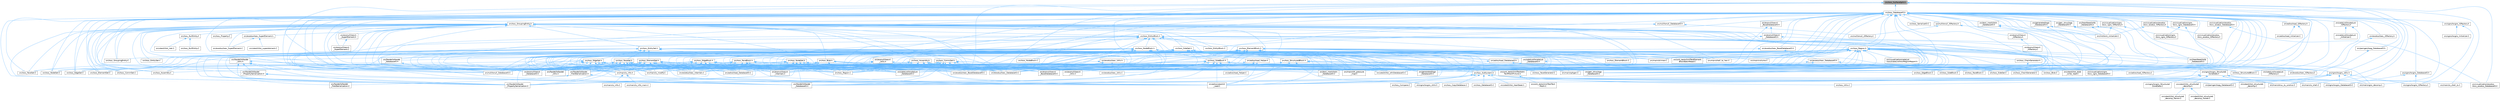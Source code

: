 digraph "src/Ioss_SurfaceSplit.h"
{
 // INTERACTIVE_SVG=YES
 // LATEX_PDF_SIZE
  bgcolor="transparent";
  edge [fontname=Helvetica,fontsize=10,labelfontname=Helvetica,labelfontsize=10];
  node [fontname=Helvetica,fontsize=10,shape=box,height=0.2,width=0.4];
  Node1 [id="Node000001",label="src/Ioss_SurfaceSplit.h",height=0.2,width=0.4,color="gray40", fillcolor="grey60", style="filled", fontcolor="black",tooltip=" "];
  Node1 -> Node2 [id="edge1_Node000001_Node000002",dir="back",color="steelblue1",style="solid",tooltip=" "];
  Node2 [id="Node000002",label="src/Ioss_DatabaseIO.h",height=0.2,width=0.4,color="grey40", fillcolor="white", style="filled",URL="$Ioss__DatabaseIO_8h.html",tooltip=" "];
  Node2 -> Node3 [id="edge2_Node000002_Node000003",dir="back",color="steelblue1",style="solid",tooltip=" "];
  Node3 [id="Node000003",label="src/Ioss_Assembly.C",height=0.2,width=0.4,color="grey40", fillcolor="white", style="filled",URL="$Ioss__Assembly_8C.html",tooltip=" "];
  Node2 -> Node4 [id="edge3_Node000002_Node000004",dir="back",color="steelblue1",style="solid",tooltip=" "];
  Node4 [id="Node000004",label="src/Ioss_Blob.C",height=0.2,width=0.4,color="grey40", fillcolor="white", style="filled",URL="$Ioss__Blob_8C.html",tooltip=" "];
  Node2 -> Node5 [id="edge4_Node000002_Node000005",dir="back",color="steelblue1",style="solid",tooltip=" "];
  Node5 [id="Node000005",label="src/Ioss_ChainGenerator.C",height=0.2,width=0.4,color="grey40", fillcolor="white", style="filled",URL="$Ioss__ChainGenerator_8C.html",tooltip=" "];
  Node2 -> Node6 [id="edge5_Node000002_Node000006",dir="back",color="steelblue1",style="solid",tooltip=" "];
  Node6 [id="Node000006",label="src/Ioss_CommSet.C",height=0.2,width=0.4,color="grey40", fillcolor="white", style="filled",URL="$Ioss__CommSet_8C.html",tooltip=" "];
  Node2 -> Node7 [id="edge6_Node000002_Node000007",dir="back",color="steelblue1",style="solid",tooltip=" "];
  Node7 [id="Node000007",label="src/Ioss_EdgeBlock.C",height=0.2,width=0.4,color="grey40", fillcolor="white", style="filled",URL="$Ioss__EdgeBlock_8C.html",tooltip=" "];
  Node2 -> Node8 [id="edge7_Node000002_Node000008",dir="back",color="steelblue1",style="solid",tooltip=" "];
  Node8 [id="Node000008",label="src/Ioss_EdgeSet.C",height=0.2,width=0.4,color="grey40", fillcolor="white", style="filled",URL="$Ioss__EdgeSet_8C.html",tooltip=" "];
  Node2 -> Node9 [id="edge8_Node000002_Node000009",dir="back",color="steelblue1",style="solid",tooltip=" "];
  Node9 [id="Node000009",label="src/Ioss_ElementBlock.C",height=0.2,width=0.4,color="grey40", fillcolor="white", style="filled",URL="$Ioss__ElementBlock_8C.html",tooltip=" "];
  Node2 -> Node10 [id="edge9_Node000002_Node000010",dir="back",color="steelblue1",style="solid",tooltip=" "];
  Node10 [id="Node000010",label="src/Ioss_ElementSet.C",height=0.2,width=0.4,color="grey40", fillcolor="white", style="filled",URL="$Ioss__ElementSet_8C.html",tooltip=" "];
  Node2 -> Node11 [id="edge10_Node000002_Node000011",dir="back",color="steelblue1",style="solid",tooltip=" "];
  Node11 [id="Node000011",label="src/Ioss_EntityBlock.C",height=0.2,width=0.4,color="grey40", fillcolor="white", style="filled",URL="$Ioss__EntityBlock_8C.html",tooltip=" "];
  Node2 -> Node12 [id="edge11_Node000002_Node000012",dir="back",color="steelblue1",style="solid",tooltip=" "];
  Node12 [id="Node000012",label="src/Ioss_FaceBlock.C",height=0.2,width=0.4,color="grey40", fillcolor="white", style="filled",URL="$Ioss__FaceBlock_8C.html",tooltip=" "];
  Node2 -> Node13 [id="edge12_Node000002_Node000013",dir="back",color="steelblue1",style="solid",tooltip=" "];
  Node13 [id="Node000013",label="src/Ioss_FaceGenerator.C",height=0.2,width=0.4,color="grey40", fillcolor="white", style="filled",URL="$Ioss__FaceGenerator_8C.html",tooltip=" "];
  Node2 -> Node14 [id="edge13_Node000002_Node000014",dir="back",color="steelblue1",style="solid",tooltip=" "];
  Node14 [id="Node000014",label="src/Ioss_FaceSet.C",height=0.2,width=0.4,color="grey40", fillcolor="white", style="filled",URL="$Ioss__FaceSet_8C.html",tooltip=" "];
  Node2 -> Node15 [id="edge14_Node000002_Node000015",dir="back",color="steelblue1",style="solid",tooltip=" "];
  Node15 [id="Node000015",label="src/Ioss_GroupingEntity.C",height=0.2,width=0.4,color="grey40", fillcolor="white", style="filled",URL="$Ioss__GroupingEntity_8C.html",tooltip=" "];
  Node2 -> Node16 [id="edge15_Node000002_Node000016",dir="back",color="steelblue1",style="solid",tooltip=" "];
  Node16 [id="Node000016",label="src/Ioss_GroupingEntity.h",height=0.2,width=0.4,color="grey40", fillcolor="white", style="filled",URL="$Ioss__GroupingEntity_8h.html",tooltip=" "];
  Node16 -> Node3 [id="edge16_Node000016_Node000003",dir="back",color="steelblue1",style="solid",tooltip=" "];
  Node16 -> Node17 [id="edge17_Node000016_Node000017",dir="back",color="steelblue1",style="solid",tooltip=" "];
  Node17 [id="Node000017",label="src/Ioss_Assembly.h",height=0.2,width=0.4,color="grey40", fillcolor="white", style="filled",URL="$Ioss__Assembly_8h.html",tooltip=" "];
  Node17 -> Node3 [id="edge18_Node000017_Node000003",dir="back",color="steelblue1",style="solid",tooltip=" "];
  Node17 -> Node18 [id="edge19_Node000017_Node000018",dir="back",color="steelblue1",style="solid",tooltip=" "];
  Node18 [id="Node000018",label="src/Ioss_Region.C",height=0.2,width=0.4,color="grey40", fillcolor="white", style="filled",URL="$Ioss__Region_8C.html",tooltip=" "];
  Node17 -> Node19 [id="edge20_Node000017_Node000019",dir="back",color="steelblue1",style="solid",tooltip=" "];
  Node19 [id="Node000019",label="src/Ioss_SubSystem.h",height=0.2,width=0.4,color="grey40", fillcolor="white", style="filled",URL="$Ioss__SubSystem_8h.html",tooltip=" "];
  Node19 -> Node20 [id="edge21_Node000019_Node000020",dir="back",color="steelblue1",style="solid",tooltip=" "];
  Node20 [id="Node000020",label="src/Ioss_Compare.C",height=0.2,width=0.4,color="grey40", fillcolor="white", style="filled",URL="$Ioss__Compare_8C.html",tooltip=" "];
  Node19 -> Node21 [id="edge22_Node000019_Node000021",dir="back",color="steelblue1",style="solid",tooltip=" "];
  Node21 [id="Node000021",label="src/Ioss_CopyDatabase.C",height=0.2,width=0.4,color="grey40", fillcolor="white", style="filled",URL="$Ioss__CopyDatabase_8C.html",tooltip=" "];
  Node19 -> Node22 [id="edge23_Node000019_Node000022",dir="back",color="steelblue1",style="solid",tooltip=" "];
  Node22 [id="Node000022",label="src/Ioss_DatabaseIO.C",height=0.2,width=0.4,color="grey40", fillcolor="white", style="filled",URL="$Ioss__DatabaseIO_8C.html",tooltip=" "];
  Node19 -> Node23 [id="edge24_Node000019_Node000023",dir="back",color="steelblue1",style="solid",tooltip=" "];
  Node23 [id="Node000023",label="src/Ioss_Utils.C",height=0.2,width=0.4,color="grey40", fillcolor="white", style="filled",URL="$Ioss__Utils_8C.html",tooltip=" "];
  Node19 -> Node24 [id="edge25_Node000019_Node000024",dir="back",color="steelblue1",style="solid",tooltip=" "];
  Node24 [id="Node000024",label="src/adios/utest/Ut\l_ioad.C",height=0.2,width=0.4,color="grey40", fillcolor="white", style="filled",URL="$Ut__ioad_8C.html",tooltip=" "];
  Node19 -> Node25 [id="edge26_Node000019_Node000025",dir="back",color="steelblue1",style="solid",tooltip=" "];
  Node25 [id="Node000025",label="src/cgns/Iocgns_DatabaseIO.C",height=0.2,width=0.4,color="grey40", fillcolor="white", style="filled",URL="$Iocgns__DatabaseIO_8C.html",tooltip=" "];
  Node19 -> Node26 [id="edge27_Node000019_Node000026",dir="back",color="steelblue1",style="solid",tooltip=" "];
  Node26 [id="Node000026",label="src/faodel/Iofaodel\l_DatabaseIO.C",height=0.2,width=0.4,color="grey40", fillcolor="white", style="filled",URL="$Iofaodel__DatabaseIO_8C.html",tooltip=" "];
  Node19 -> Node27 [id="edge28_Node000019_Node000027",dir="back",color="steelblue1",style="solid",tooltip=" "];
  Node27 [id="Node000027",label="src/main/io_shell.C",height=0.2,width=0.4,color="grey40", fillcolor="white", style="filled",URL="$io__shell_8C.html",tooltip=" "];
  Node19 -> Node28 [id="edge29_Node000019_Node000028",dir="back",color="steelblue1",style="solid",tooltip=" "];
  Node28 [id="Node000028",label="src/main/io_shell_ts.C",height=0.2,width=0.4,color="grey40", fillcolor="white", style="filled",URL="$io__shell__ts_8C.html",tooltip=" "];
  Node19 -> Node29 [id="edge30_Node000019_Node000029",dir="back",color="steelblue1",style="solid",tooltip=" "];
  Node29 [id="Node000029",label="src/main/struc_to_unstruc.C",height=0.2,width=0.4,color="grey40", fillcolor="white", style="filled",URL="$struc__to__unstruc_8C.html",tooltip=" "];
  Node19 -> Node30 [id="edge31_Node000019_Node000030",dir="back",color="steelblue1",style="solid",tooltip=" "];
  Node30 [id="Node000030",label="src/pamgen/Iopg_DatabaseIO.C",height=0.2,width=0.4,color="grey40", fillcolor="white", style="filled",URL="$Iopg__DatabaseIO_8C.html",tooltip=" "];
  Node19 -> Node31 [id="edge32_Node000019_Node000031",dir="back",color="steelblue1",style="solid",tooltip=" "];
  Node31 [id="Node000031",label="src/utest/Utst_heartbeat.C",height=0.2,width=0.4,color="grey40", fillcolor="white", style="filled",URL="$Utst__heartbeat_8C.html",tooltip=" "];
  Node19 -> Node32 [id="edge33_Node000019_Node000032",dir="back",color="steelblue1",style="solid",tooltip=" "];
  Node32 [id="Node000032",label="src/visualization/exodus\l/Iovs_exodus_DatabaseIO.C",height=0.2,width=0.4,color="grey40", fillcolor="white", style="filled",URL="$Iovs__exodus__DatabaseIO_8C.html",tooltip=" "];
  Node17 -> Node33 [id="edge34_Node000017_Node000033",dir="back",color="steelblue1",style="solid",tooltip=" "];
  Node33 [id="Node000033",label="src/catalyst/Iocatalyst\l_DatabaseIO.C",height=0.2,width=0.4,color="grey40", fillcolor="white", style="filled",URL="$Iocatalyst__DatabaseIO_8C.html",tooltip=" "];
  Node17 -> Node34 [id="edge35_Node000017_Node000034",dir="back",color="steelblue1",style="solid",tooltip=" "];
  Node34 [id="Node000034",label="src/cgns/Iocgns_Utils.C",height=0.2,width=0.4,color="grey40", fillcolor="white", style="filled",URL="$Iocgns__Utils_8C.html",tooltip=" "];
  Node17 -> Node35 [id="edge36_Node000017_Node000035",dir="back",color="steelblue1",style="solid",tooltip=" "];
  Node35 [id="Node000035",label="src/exodus/Ioex_BaseDatabaseIO.C",height=0.2,width=0.4,color="grey40", fillcolor="white", style="filled",URL="$Ioex__BaseDatabaseIO_8C.html",tooltip=" "];
  Node17 -> Node36 [id="edge37_Node000017_Node000036",dir="back",color="steelblue1",style="solid",tooltip=" "];
  Node36 [id="Node000036",label="src/exodus/Ioex_DatabaseIO.C",height=0.2,width=0.4,color="grey40", fillcolor="white", style="filled",URL="$Ioex__DatabaseIO_8C.html",tooltip=" "];
  Node17 -> Node37 [id="edge38_Node000017_Node000037",dir="back",color="steelblue1",style="solid",tooltip=" "];
  Node37 [id="Node000037",label="src/exodus/Ioex_Internals.C",height=0.2,width=0.4,color="grey40", fillcolor="white", style="filled",URL="$Ioex__Internals_8C.html",tooltip=" "];
  Node17 -> Node38 [id="edge39_Node000017_Node000038",dir="back",color="steelblue1",style="solid",tooltip=" "];
  Node38 [id="Node000038",label="src/exodus/Ioex_Utils.C",height=0.2,width=0.4,color="grey40", fillcolor="white", style="filled",URL="$Ioex__Utils_8C.html",tooltip=" "];
  Node17 -> Node39 [id="edge40_Node000017_Node000039",dir="back",color="steelblue1",style="solid",tooltip=" "];
  Node39 [id="Node000039",label="src/exonull/Ioexnl\l_BaseDatabaseIO.C",height=0.2,width=0.4,color="grey40", fillcolor="white", style="filled",URL="$Ioexnl__BaseDatabaseIO_8C.html",tooltip=" "];
  Node17 -> Node40 [id="edge41_Node000017_Node000040",dir="back",color="steelblue1",style="solid",tooltip=" "];
  Node40 [id="Node000040",label="src/exonull/Ioexnl\l_DatabaseIO.C",height=0.2,width=0.4,color="grey40", fillcolor="white", style="filled",URL="$Ioexnl__DatabaseIO_8C.html",tooltip=" "];
  Node17 -> Node41 [id="edge42_Node000017_Node000041",dir="back",color="steelblue1",style="solid",tooltip=" "];
  Node41 [id="Node000041",label="src/exonull/Ioexnl\l_Internals.C",height=0.2,width=0.4,color="grey40", fillcolor="white", style="filled",URL="$Ioexnl__Internals_8C.html",tooltip=" "];
  Node17 -> Node42 [id="edge43_Node000017_Node000042",dir="back",color="steelblue1",style="solid",tooltip=" "];
  Node42 [id="Node000042",label="src/exonull/Ioexnl\l_Utils.C",height=0.2,width=0.4,color="grey40", fillcolor="white", style="filled",URL="$Ioexnl__Utils_8C.html",tooltip=" "];
  Node17 -> Node43 [id="edge44_Node000017_Node000043",dir="back",color="steelblue1",style="solid",tooltip=" "];
  Node43 [id="Node000043",label="src/main/io_info.h",height=0.2,width=0.4,color="grey40", fillcolor="white", style="filled",URL="$io__info_8h.html",tooltip=" "];
  Node43 -> Node44 [id="edge45_Node000043_Node000044",dir="back",color="steelblue1",style="solid",tooltip=" "];
  Node44 [id="Node000044",label="src/main/io_info.C",height=0.2,width=0.4,color="grey40", fillcolor="white", style="filled",URL="$io__info_8C.html",tooltip=" "];
  Node43 -> Node45 [id="edge46_Node000043_Node000045",dir="back",color="steelblue1",style="solid",tooltip=" "];
  Node45 [id="Node000045",label="src/main/io_info_main.C",height=0.2,width=0.4,color="grey40", fillcolor="white", style="filled",URL="$io__info__main_8C.html",tooltip=" "];
  Node17 -> Node46 [id="edge47_Node000017_Node000046",dir="back",color="steelblue1",style="solid",tooltip=" "];
  Node46 [id="Node000046",label="src/main/io_modify.C",height=0.2,width=0.4,color="grey40", fillcolor="white", style="filled",URL="$io__modify_8C.html",tooltip=" "];
  Node17 -> Node47 [id="edge48_Node000017_Node000047",dir="back",color="steelblue1",style="solid",tooltip=" "];
  Node47 [id="Node000047",label="src/null/Ionull_DatabaseIO.C",height=0.2,width=0.4,color="grey40", fillcolor="white", style="filled",URL="$Ionull__DatabaseIO_8C.html",tooltip=" "];
  Node17 -> Node48 [id="edge49_Node000017_Node000048",dir="back",color="steelblue1",style="solid",tooltip=" "];
  Node48 [id="Node000048",label="src/text_mesh/Iotm\l_DatabaseIO.C",height=0.2,width=0.4,color="grey40", fillcolor="white", style="filled",URL="$Iotm__DatabaseIO_8C.html",tooltip=" "];
  Node17 -> Node49 [id="edge50_Node000017_Node000049",dir="back",color="steelblue1",style="solid",tooltip=" "];
  Node49 [id="Node000049",label="src/unit_tests/UnitTestIotm\lTextMeshFixture.h",height=0.2,width=0.4,color="grey40", fillcolor="white", style="filled",URL="$UnitTestIotmTextMeshFixture_8h.html",tooltip=" "];
  Node49 -> Node50 [id="edge51_Node000049_Node000050",dir="back",color="steelblue1",style="solid",tooltip=" "];
  Node50 [id="Node000050",label="src/unit_tests/UnitTestText\lMesh.C",height=0.2,width=0.4,color="grey40", fillcolor="white", style="filled",URL="$UnitTestTextMesh_8C.html",tooltip=" "];
  Node16 -> Node4 [id="edge52_Node000016_Node000004",dir="back",color="steelblue1",style="solid",tooltip=" "];
  Node16 -> Node51 [id="edge53_Node000016_Node000051",dir="back",color="steelblue1",style="solid",tooltip=" "];
  Node51 [id="Node000051",label="src/Ioss_Blob.h",height=0.2,width=0.4,color="grey40", fillcolor="white", style="filled",URL="$Ioss__Blob_8h.html",tooltip=" "];
  Node51 -> Node4 [id="edge54_Node000051_Node000004",dir="back",color="steelblue1",style="solid",tooltip=" "];
  Node51 -> Node18 [id="edge55_Node000051_Node000018",dir="back",color="steelblue1",style="solid",tooltip=" "];
  Node51 -> Node19 [id="edge56_Node000051_Node000019",dir="back",color="steelblue1",style="solid",tooltip=" "];
  Node51 -> Node35 [id="edge57_Node000051_Node000035",dir="back",color="steelblue1",style="solid",tooltip=" "];
  Node51 -> Node36 [id="edge58_Node000051_Node000036",dir="back",color="steelblue1",style="solid",tooltip=" "];
  Node51 -> Node37 [id="edge59_Node000051_Node000037",dir="back",color="steelblue1",style="solid",tooltip=" "];
  Node51 -> Node39 [id="edge60_Node000051_Node000039",dir="back",color="steelblue1",style="solid",tooltip=" "];
  Node51 -> Node40 [id="edge61_Node000051_Node000040",dir="back",color="steelblue1",style="solid",tooltip=" "];
  Node51 -> Node41 [id="edge62_Node000051_Node000041",dir="back",color="steelblue1",style="solid",tooltip=" "];
  Node51 -> Node43 [id="edge63_Node000051_Node000043",dir="back",color="steelblue1",style="solid",tooltip=" "];
  Node51 -> Node46 [id="edge64_Node000051_Node000046",dir="back",color="steelblue1",style="solid",tooltip=" "];
  Node51 -> Node47 [id="edge65_Node000051_Node000047",dir="back",color="steelblue1",style="solid",tooltip=" "];
  Node51 -> Node52 [id="edge66_Node000051_Node000052",dir="back",color="steelblue1",style="solid",tooltip=" "];
  Node52 [id="Node000052",label="src/utest/Utst_blob\l_write_read.C",height=0.2,width=0.4,color="grey40", fillcolor="white", style="filled",URL="$Utst__blob__write__read_8C.html",tooltip=" "];
  Node16 -> Node6 [id="edge67_Node000016_Node000006",dir="back",color="steelblue1",style="solid",tooltip=" "];
  Node16 -> Node53 [id="edge68_Node000016_Node000053",dir="back",color="steelblue1",style="solid",tooltip=" "];
  Node53 [id="Node000053",label="src/Ioss_CommSet.h",height=0.2,width=0.4,color="grey40", fillcolor="white", style="filled",URL="$Ioss__CommSet_8h.html",tooltip=" "];
  Node53 -> Node6 [id="edge69_Node000053_Node000006",dir="back",color="steelblue1",style="solid",tooltip=" "];
  Node53 -> Node13 [id="edge70_Node000053_Node000013",dir="back",color="steelblue1",style="solid",tooltip=" "];
  Node53 -> Node18 [id="edge71_Node000053_Node000018",dir="back",color="steelblue1",style="solid",tooltip=" "];
  Node53 -> Node19 [id="edge72_Node000053_Node000019",dir="back",color="steelblue1",style="solid",tooltip=" "];
  Node53 -> Node54 [id="edge73_Node000053_Node000054",dir="back",color="steelblue1",style="solid",tooltip=" "];
  Node54 [id="Node000054",label="src/adios/Ioad_DatabaseIO.C",height=0.2,width=0.4,color="grey40", fillcolor="white", style="filled",URL="$Ioad__DatabaseIO_8C.html",tooltip=" "];
  Node53 -> Node24 [id="edge74_Node000053_Node000024",dir="back",color="steelblue1",style="solid",tooltip=" "];
  Node53 -> Node33 [id="edge75_Node000053_Node000033",dir="back",color="steelblue1",style="solid",tooltip=" "];
  Node53 -> Node35 [id="edge76_Node000053_Node000035",dir="back",color="steelblue1",style="solid",tooltip=" "];
  Node53 -> Node36 [id="edge77_Node000053_Node000036",dir="back",color="steelblue1",style="solid",tooltip=" "];
  Node53 -> Node39 [id="edge78_Node000053_Node000039",dir="back",color="steelblue1",style="solid",tooltip=" "];
  Node53 -> Node40 [id="edge79_Node000053_Node000040",dir="back",color="steelblue1",style="solid",tooltip=" "];
  Node53 -> Node26 [id="edge80_Node000053_Node000026",dir="back",color="steelblue1",style="solid",tooltip=" "];
  Node53 -> Node55 [id="edge81_Node000053_Node000055",dir="back",color="steelblue1",style="solid",tooltip=" "];
  Node55 [id="Node000055",label="src/faodel/Iofaodel\l_FieldSerialization.h",height=0.2,width=0.4,color="grey40", fillcolor="white", style="filled",URL="$Iofaodel__FieldSerialization_8h.html",tooltip=" "];
  Node55 -> Node26 [id="edge82_Node000055_Node000026",dir="back",color="steelblue1",style="solid",tooltip=" "];
  Node55 -> Node56 [id="edge83_Node000055_Node000056",dir="back",color="steelblue1",style="solid",tooltip=" "];
  Node56 [id="Node000056",label="src/faodel/Iofaodel\l_FieldSerialization.C",height=0.2,width=0.4,color="grey40", fillcolor="white", style="filled",URL="$Iofaodel__FieldSerialization_8C.html",tooltip=" "];
  Node53 -> Node57 [id="edge84_Node000053_Node000057",dir="back",color="steelblue1",style="solid",tooltip=" "];
  Node57 [id="Node000057",label="src/faodel/Iofaodel\l_PropertySerialization.C",height=0.2,width=0.4,color="grey40", fillcolor="white", style="filled",URL="$Iofaodel__PropertySerialization_8C.html",tooltip=" "];
  Node53 -> Node58 [id="edge85_Node000053_Node000058",dir="back",color="steelblue1",style="solid",tooltip=" "];
  Node58 [id="Node000058",label="src/faodel/Iofaodel\l_Utils.C",height=0.2,width=0.4,color="grey40", fillcolor="white", style="filled",URL="$Iofaodel__Utils_8C.html",tooltip=" "];
  Node53 -> Node59 [id="edge86_Node000053_Node000059",dir="back",color="steelblue1",style="solid",tooltip=" "];
  Node59 [id="Node000059",label="src/gen_struc/Iogs\l_DatabaseIO.C",height=0.2,width=0.4,color="grey40", fillcolor="white", style="filled",URL="$Iogs__DatabaseIO_8C.html",tooltip=" "];
  Node53 -> Node60 [id="edge87_Node000053_Node000060",dir="back",color="steelblue1",style="solid",tooltip=" "];
  Node60 [id="Node000060",label="src/generated/Iogn\l_DatabaseIO.C",height=0.2,width=0.4,color="grey40", fillcolor="white", style="filled",URL="$Iogn__DatabaseIO_8C.html",tooltip=" "];
  Node53 -> Node61 [id="edge88_Node000053_Node000061",dir="back",color="steelblue1",style="solid",tooltip=" "];
  Node61 [id="Node000061",label="src/main/cth_pressure\l_map.C",height=0.2,width=0.4,color="grey40", fillcolor="white", style="filled",URL="$cth__pressure__map_8C.html",tooltip=" "];
  Node53 -> Node43 [id="edge89_Node000053_Node000043",dir="back",color="steelblue1",style="solid",tooltip=" "];
  Node53 -> Node46 [id="edge90_Node000053_Node000046",dir="back",color="steelblue1",style="solid",tooltip=" "];
  Node53 -> Node47 [id="edge91_Node000053_Node000047",dir="back",color="steelblue1",style="solid",tooltip=" "];
  Node53 -> Node48 [id="edge92_Node000053_Node000048",dir="back",color="steelblue1",style="solid",tooltip=" "];
  Node53 -> Node49 [id="edge93_Node000053_Node000049",dir="back",color="steelblue1",style="solid",tooltip=" "];
  Node16 -> Node8 [id="edge94_Node000016_Node000008",dir="back",color="steelblue1",style="solid",tooltip=" "];
  Node16 -> Node10 [id="edge95_Node000016_Node000010",dir="back",color="steelblue1",style="solid",tooltip=" "];
  Node16 -> Node11 [id="edge96_Node000016_Node000011",dir="back",color="steelblue1",style="solid",tooltip=" "];
  Node16 -> Node62 [id="edge97_Node000016_Node000062",dir="back",color="steelblue1",style="solid",tooltip=" "];
  Node62 [id="Node000062",label="src/Ioss_EntityBlock.h",height=0.2,width=0.4,color="grey40", fillcolor="white", style="filled",URL="$Ioss__EntityBlock_8h.html",tooltip=" "];
  Node62 -> Node7 [id="edge98_Node000062_Node000007",dir="back",color="steelblue1",style="solid",tooltip=" "];
  Node62 -> Node63 [id="edge99_Node000062_Node000063",dir="back",color="steelblue1",style="solid",tooltip=" "];
  Node63 [id="Node000063",label="src/Ioss_EdgeBlock.h",height=0.2,width=0.4,color="grey40", fillcolor="white", style="filled",URL="$Ioss__EdgeBlock_8h.html",tooltip=" "];
  Node63 -> Node7 [id="edge100_Node000063_Node000007",dir="back",color="steelblue1",style="solid",tooltip=" "];
  Node63 -> Node18 [id="edge101_Node000063_Node000018",dir="back",color="steelblue1",style="solid",tooltip=" "];
  Node63 -> Node19 [id="edge102_Node000063_Node000019",dir="back",color="steelblue1",style="solid",tooltip=" "];
  Node63 -> Node54 [id="edge103_Node000063_Node000054",dir="back",color="steelblue1",style="solid",tooltip=" "];
  Node63 -> Node24 [id="edge104_Node000063_Node000024",dir="back",color="steelblue1",style="solid",tooltip=" "];
  Node63 -> Node33 [id="edge105_Node000063_Node000033",dir="back",color="steelblue1",style="solid",tooltip=" "];
  Node63 -> Node35 [id="edge106_Node000063_Node000035",dir="back",color="steelblue1",style="solid",tooltip=" "];
  Node63 -> Node36 [id="edge107_Node000063_Node000036",dir="back",color="steelblue1",style="solid",tooltip=" "];
  Node63 -> Node37 [id="edge108_Node000063_Node000037",dir="back",color="steelblue1",style="solid",tooltip=" "];
  Node63 -> Node39 [id="edge109_Node000063_Node000039",dir="back",color="steelblue1",style="solid",tooltip=" "];
  Node63 -> Node40 [id="edge110_Node000063_Node000040",dir="back",color="steelblue1",style="solid",tooltip=" "];
  Node63 -> Node41 [id="edge111_Node000063_Node000041",dir="back",color="steelblue1",style="solid",tooltip=" "];
  Node63 -> Node55 [id="edge112_Node000063_Node000055",dir="back",color="steelblue1",style="solid",tooltip=" "];
  Node63 -> Node57 [id="edge113_Node000063_Node000057",dir="back",color="steelblue1",style="solid",tooltip=" "];
  Node63 -> Node58 [id="edge114_Node000063_Node000058",dir="back",color="steelblue1",style="solid",tooltip=" "];
  Node63 -> Node43 [id="edge115_Node000063_Node000043",dir="back",color="steelblue1",style="solid",tooltip=" "];
  Node63 -> Node46 [id="edge116_Node000063_Node000046",dir="back",color="steelblue1",style="solid",tooltip=" "];
  Node63 -> Node47 [id="edge117_Node000063_Node000047",dir="back",color="steelblue1",style="solid",tooltip=" "];
  Node62 -> Node9 [id="edge118_Node000062_Node000009",dir="back",color="steelblue1",style="solid",tooltip=" "];
  Node62 -> Node64 [id="edge119_Node000062_Node000064",dir="back",color="steelblue1",style="solid",tooltip=" "];
  Node64 [id="Node000064",label="src/Ioss_ElementBlock.h",height=0.2,width=0.4,color="grey40", fillcolor="white", style="filled",URL="$Ioss__ElementBlock_8h.html",tooltip=" "];
  Node64 -> Node5 [id="edge120_Node000064_Node000005",dir="back",color="steelblue1",style="solid",tooltip=" "];
  Node64 -> Node9 [id="edge121_Node000064_Node000009",dir="back",color="steelblue1",style="solid",tooltip=" "];
  Node64 -> Node13 [id="edge122_Node000064_Node000013",dir="back",color="steelblue1",style="solid",tooltip=" "];
  Node64 -> Node18 [id="edge123_Node000064_Node000018",dir="back",color="steelblue1",style="solid",tooltip=" "];
  Node64 -> Node65 [id="edge124_Node000064_Node000065",dir="back",color="steelblue1",style="solid",tooltip=" "];
  Node65 [id="Node000065",label="src/Ioss_SideBlock.C",height=0.2,width=0.4,color="grey40", fillcolor="white", style="filled",URL="$Ioss__SideBlock_8C.html",tooltip=" "];
  Node64 -> Node66 [id="edge125_Node000064_Node000066",dir="back",color="steelblue1",style="solid",tooltip=" "];
  Node66 [id="Node000066",label="src/Ioss_SideBlock.h",height=0.2,width=0.4,color="grey40", fillcolor="white", style="filled",URL="$Ioss__SideBlock_8h.html",tooltip=" "];
  Node66 -> Node5 [id="edge126_Node000066_Node000005",dir="back",color="steelblue1",style="solid",tooltip=" "];
  Node66 -> Node18 [id="edge127_Node000066_Node000018",dir="back",color="steelblue1",style="solid",tooltip=" "];
  Node66 -> Node65 [id="edge128_Node000066_Node000065",dir="back",color="steelblue1",style="solid",tooltip=" "];
  Node66 -> Node67 [id="edge129_Node000066_Node000067",dir="back",color="steelblue1",style="solid",tooltip=" "];
  Node67 [id="Node000067",label="src/Ioss_SideSet.C",height=0.2,width=0.4,color="grey40", fillcolor="white", style="filled",URL="$Ioss__SideSet_8C.html",tooltip=" "];
  Node66 -> Node19 [id="edge130_Node000066_Node000019",dir="back",color="steelblue1",style="solid",tooltip=" "];
  Node66 -> Node54 [id="edge131_Node000066_Node000054",dir="back",color="steelblue1",style="solid",tooltip=" "];
  Node66 -> Node68 [id="edge132_Node000066_Node000068",dir="back",color="steelblue1",style="solid",tooltip=" "];
  Node68 [id="Node000068",label="src/adios/Ioad_Helper.C",height=0.2,width=0.4,color="grey40", fillcolor="white", style="filled",URL="$Ioad__Helper_8C.html",tooltip=" "];
  Node66 -> Node24 [id="edge133_Node000066_Node000024",dir="back",color="steelblue1",style="solid",tooltip=" "];
  Node66 -> Node33 [id="edge134_Node000066_Node000033",dir="back",color="steelblue1",style="solid",tooltip=" "];
  Node66 -> Node69 [id="edge135_Node000066_Node000069",dir="back",color="steelblue1",style="solid",tooltip=" "];
  Node69 [id="Node000069",label="src/cgns/Iocgns_Utils.h",height=0.2,width=0.4,color="grey40", fillcolor="white", style="filled",URL="$Iocgns__Utils_8h.html",tooltip=" "];
  Node69 -> Node25 [id="edge136_Node000069_Node000025",dir="back",color="steelblue1",style="solid",tooltip=" "];
  Node69 -> Node70 [id="edge137_Node000069_Node000070",dir="back",color="steelblue1",style="solid",tooltip=" "];
  Node70 [id="Node000070",label="src/cgns/Iocgns_IOFactory.C",height=0.2,width=0.4,color="grey40", fillcolor="white", style="filled",URL="$Iocgns__IOFactory_8C.html",tooltip=" "];
  Node69 -> Node34 [id="edge138_Node000069_Node000034",dir="back",color="steelblue1",style="solid",tooltip=" "];
  Node69 -> Node71 [id="edge139_Node000069_Node000071",dir="back",color="steelblue1",style="solid",tooltip=" "];
  Node71 [id="Node000071",label="src/main/cgns_decomp.C",height=0.2,width=0.4,color="grey40", fillcolor="white", style="filled",URL="$cgns__decomp_8C.html",tooltip=" "];
  Node69 -> Node29 [id="edge140_Node000069_Node000029",dir="back",color="steelblue1",style="solid",tooltip=" "];
  Node69 -> Node72 [id="edge141_Node000069_Node000072",dir="back",color="steelblue1",style="solid",tooltip=" "];
  Node72 [id="Node000072",label="src/utest/Utst_structured\l_decomp.C",height=0.2,width=0.4,color="grey40", fillcolor="white", style="filled",URL="$Utst__structured__decomp_8C.html",tooltip=" "];
  Node66 -> Node35 [id="edge142_Node000066_Node000035",dir="back",color="steelblue1",style="solid",tooltip=" "];
  Node66 -> Node36 [id="edge143_Node000066_Node000036",dir="back",color="steelblue1",style="solid",tooltip=" "];
  Node66 -> Node37 [id="edge144_Node000066_Node000037",dir="back",color="steelblue1",style="solid",tooltip=" "];
  Node66 -> Node39 [id="edge145_Node000066_Node000039",dir="back",color="steelblue1",style="solid",tooltip=" "];
  Node66 -> Node40 [id="edge146_Node000066_Node000040",dir="back",color="steelblue1",style="solid",tooltip=" "];
  Node66 -> Node41 [id="edge147_Node000066_Node000041",dir="back",color="steelblue1",style="solid",tooltip=" "];
  Node66 -> Node26 [id="edge148_Node000066_Node000026",dir="back",color="steelblue1",style="solid",tooltip=" "];
  Node66 -> Node55 [id="edge149_Node000066_Node000055",dir="back",color="steelblue1",style="solid",tooltip=" "];
  Node66 -> Node57 [id="edge150_Node000066_Node000057",dir="back",color="steelblue1",style="solid",tooltip=" "];
  Node66 -> Node58 [id="edge151_Node000066_Node000058",dir="back",color="steelblue1",style="solid",tooltip=" "];
  Node66 -> Node59 [id="edge152_Node000066_Node000059",dir="back",color="steelblue1",style="solid",tooltip=" "];
  Node66 -> Node60 [id="edge153_Node000066_Node000060",dir="back",color="steelblue1",style="solid",tooltip=" "];
  Node66 -> Node61 [id="edge154_Node000066_Node000061",dir="back",color="steelblue1",style="solid",tooltip=" "];
  Node66 -> Node43 [id="edge155_Node000066_Node000043",dir="back",color="steelblue1",style="solid",tooltip=" "];
  Node66 -> Node46 [id="edge156_Node000066_Node000046",dir="back",color="steelblue1",style="solid",tooltip=" "];
  Node66 -> Node47 [id="edge157_Node000066_Node000047",dir="back",color="steelblue1",style="solid",tooltip=" "];
  Node66 -> Node48 [id="edge158_Node000066_Node000048",dir="back",color="steelblue1",style="solid",tooltip=" "];
  Node66 -> Node49 [id="edge159_Node000066_Node000049",dir="back",color="steelblue1",style="solid",tooltip=" "];
  Node66 -> Node73 [id="edge160_Node000066_Node000073",dir="back",color="steelblue1",style="solid",tooltip=" "];
  Node73 [id="Node000073",label="src/utest/Utst_IofxDatabaseIO.C",height=0.2,width=0.4,color="grey40", fillcolor="white", style="filled",URL="$Utst__IofxDatabaseIO_8C.html",tooltip=" "];
  Node64 -> Node19 [id="edge161_Node000064_Node000019",dir="back",color="steelblue1",style="solid",tooltip=" "];
  Node64 -> Node54 [id="edge162_Node000064_Node000054",dir="back",color="steelblue1",style="solid",tooltip=" "];
  Node64 -> Node24 [id="edge163_Node000064_Node000024",dir="back",color="steelblue1",style="solid",tooltip=" "];
  Node64 -> Node33 [id="edge164_Node000064_Node000033",dir="back",color="steelblue1",style="solid",tooltip=" "];
  Node64 -> Node35 [id="edge165_Node000064_Node000035",dir="back",color="steelblue1",style="solid",tooltip=" "];
  Node64 -> Node36 [id="edge166_Node000064_Node000036",dir="back",color="steelblue1",style="solid",tooltip=" "];
  Node64 -> Node37 [id="edge167_Node000064_Node000037",dir="back",color="steelblue1",style="solid",tooltip=" "];
  Node64 -> Node74 [id="edge168_Node000064_Node000074",dir="back",color="steelblue1",style="solid",tooltip=" "];
  Node74 [id="Node000074",label="src/exodus/Ioex_Utils.h",height=0.2,width=0.4,color="grey40", fillcolor="white", style="filled",URL="$Ioex__Utils_8h.html",tooltip=" "];
  Node74 -> Node35 [id="edge169_Node000074_Node000035",dir="back",color="steelblue1",style="solid",tooltip=" "];
  Node74 -> Node36 [id="edge170_Node000074_Node000036",dir="back",color="steelblue1",style="solid",tooltip=" "];
  Node74 -> Node37 [id="edge171_Node000074_Node000037",dir="back",color="steelblue1",style="solid",tooltip=" "];
  Node74 -> Node38 [id="edge172_Node000074_Node000038",dir="back",color="steelblue1",style="solid",tooltip=" "];
  Node64 -> Node39 [id="edge173_Node000064_Node000039",dir="back",color="steelblue1",style="solid",tooltip=" "];
  Node64 -> Node40 [id="edge174_Node000064_Node000040",dir="back",color="steelblue1",style="solid",tooltip=" "];
  Node64 -> Node41 [id="edge175_Node000064_Node000041",dir="back",color="steelblue1",style="solid",tooltip=" "];
  Node64 -> Node75 [id="edge176_Node000064_Node000075",dir="back",color="steelblue1",style="solid",tooltip=" "];
  Node75 [id="Node000075",label="src/exonull/Ioexnl\l_Utils.h",height=0.2,width=0.4,color="grey40", fillcolor="white", style="filled",URL="$Ioexnl__Utils_8h.html",tooltip=" "];
  Node75 -> Node39 [id="edge177_Node000075_Node000039",dir="back",color="steelblue1",style="solid",tooltip=" "];
  Node75 -> Node40 [id="edge178_Node000075_Node000040",dir="back",color="steelblue1",style="solid",tooltip=" "];
  Node75 -> Node41 [id="edge179_Node000075_Node000041",dir="back",color="steelblue1",style="solid",tooltip=" "];
  Node75 -> Node42 [id="edge180_Node000075_Node000042",dir="back",color="steelblue1",style="solid",tooltip=" "];
  Node64 -> Node26 [id="edge181_Node000064_Node000026",dir="back",color="steelblue1",style="solid",tooltip=" "];
  Node64 -> Node55 [id="edge182_Node000064_Node000055",dir="back",color="steelblue1",style="solid",tooltip=" "];
  Node64 -> Node57 [id="edge183_Node000064_Node000057",dir="back",color="steelblue1",style="solid",tooltip=" "];
  Node64 -> Node58 [id="edge184_Node000064_Node000058",dir="back",color="steelblue1",style="solid",tooltip=" "];
  Node64 -> Node59 [id="edge185_Node000064_Node000059",dir="back",color="steelblue1",style="solid",tooltip=" "];
  Node64 -> Node60 [id="edge186_Node000064_Node000060",dir="back",color="steelblue1",style="solid",tooltip=" "];
  Node64 -> Node61 [id="edge187_Node000064_Node000061",dir="back",color="steelblue1",style="solid",tooltip=" "];
  Node64 -> Node43 [id="edge188_Node000064_Node000043",dir="back",color="steelblue1",style="solid",tooltip=" "];
  Node64 -> Node46 [id="edge189_Node000064_Node000046",dir="back",color="steelblue1",style="solid",tooltip=" "];
  Node64 -> Node76 [id="edge190_Node000064_Node000076",dir="back",color="steelblue1",style="solid",tooltip=" "];
  Node76 [id="Node000076",label="src/main/shell_to_hex.C",height=0.2,width=0.4,color="grey40", fillcolor="white", style="filled",URL="$shell__to__hex_8C.html",tooltip=" "];
  Node64 -> Node77 [id="edge191_Node000064_Node000077",dir="back",color="steelblue1",style="solid",tooltip=" "];
  Node77 [id="Node000077",label="src/main/skinner.C",height=0.2,width=0.4,color="grey40", fillcolor="white", style="filled",URL="$skinner_8C.html",tooltip=" "];
  Node64 -> Node78 [id="edge192_Node000064_Node000078",dir="back",color="steelblue1",style="solid",tooltip=" "];
  Node78 [id="Node000078",label="src/main/sphgen.C",height=0.2,width=0.4,color="grey40", fillcolor="white", style="filled",URL="$sphgen_8C.html",tooltip=" "];
  Node64 -> Node79 [id="edge193_Node000064_Node000079",dir="back",color="steelblue1",style="solid",tooltip=" "];
  Node79 [id="Node000079",label="src/main/volume.C",height=0.2,width=0.4,color="grey40", fillcolor="white", style="filled",URL="$volume_8C.html",tooltip=" "];
  Node64 -> Node47 [id="edge194_Node000064_Node000047",dir="back",color="steelblue1",style="solid",tooltip=" "];
  Node64 -> Node48 [id="edge195_Node000064_Node000048",dir="back",color="steelblue1",style="solid",tooltip=" "];
  Node64 -> Node80 [id="edge196_Node000064_Node000080",dir="back",color="steelblue1",style="solid",tooltip=" "];
  Node80 [id="Node000080",label="src/unit_tests/UnitTestElement\lBlockBatchRead.C",height=0.2,width=0.4,color="grey40", fillcolor="white", style="filled",URL="$UnitTestElementBlockBatchRead_8C.html",tooltip=" "];
  Node64 -> Node49 [id="edge197_Node000064_Node000049",dir="back",color="steelblue1",style="solid",tooltip=" "];
  Node64 -> Node73 [id="edge198_Node000064_Node000073",dir="back",color="steelblue1",style="solid",tooltip=" "];
  Node62 -> Node11 [id="edge199_Node000062_Node000011",dir="back",color="steelblue1",style="solid",tooltip=" "];
  Node62 -> Node12 [id="edge200_Node000062_Node000012",dir="back",color="steelblue1",style="solid",tooltip=" "];
  Node62 -> Node81 [id="edge201_Node000062_Node000081",dir="back",color="steelblue1",style="solid",tooltip=" "];
  Node81 [id="Node000081",label="src/Ioss_FaceBlock.h",height=0.2,width=0.4,color="grey40", fillcolor="white", style="filled",URL="$Ioss__FaceBlock_8h.html",tooltip=" "];
  Node81 -> Node12 [id="edge202_Node000081_Node000012",dir="back",color="steelblue1",style="solid",tooltip=" "];
  Node81 -> Node18 [id="edge203_Node000081_Node000018",dir="back",color="steelblue1",style="solid",tooltip=" "];
  Node81 -> Node19 [id="edge204_Node000081_Node000019",dir="back",color="steelblue1",style="solid",tooltip=" "];
  Node81 -> Node54 [id="edge205_Node000081_Node000054",dir="back",color="steelblue1",style="solid",tooltip=" "];
  Node81 -> Node24 [id="edge206_Node000081_Node000024",dir="back",color="steelblue1",style="solid",tooltip=" "];
  Node81 -> Node33 [id="edge207_Node000081_Node000033",dir="back",color="steelblue1",style="solid",tooltip=" "];
  Node81 -> Node35 [id="edge208_Node000081_Node000035",dir="back",color="steelblue1",style="solid",tooltip=" "];
  Node81 -> Node36 [id="edge209_Node000081_Node000036",dir="back",color="steelblue1",style="solid",tooltip=" "];
  Node81 -> Node37 [id="edge210_Node000081_Node000037",dir="back",color="steelblue1",style="solid",tooltip=" "];
  Node81 -> Node39 [id="edge211_Node000081_Node000039",dir="back",color="steelblue1",style="solid",tooltip=" "];
  Node81 -> Node40 [id="edge212_Node000081_Node000040",dir="back",color="steelblue1",style="solid",tooltip=" "];
  Node81 -> Node41 [id="edge213_Node000081_Node000041",dir="back",color="steelblue1",style="solid",tooltip=" "];
  Node81 -> Node55 [id="edge214_Node000081_Node000055",dir="back",color="steelblue1",style="solid",tooltip=" "];
  Node81 -> Node57 [id="edge215_Node000081_Node000057",dir="back",color="steelblue1",style="solid",tooltip=" "];
  Node81 -> Node58 [id="edge216_Node000081_Node000058",dir="back",color="steelblue1",style="solid",tooltip=" "];
  Node81 -> Node43 [id="edge217_Node000081_Node000043",dir="back",color="steelblue1",style="solid",tooltip=" "];
  Node81 -> Node46 [id="edge218_Node000081_Node000046",dir="back",color="steelblue1",style="solid",tooltip=" "];
  Node81 -> Node47 [id="edge219_Node000081_Node000047",dir="back",color="steelblue1",style="solid",tooltip=" "];
  Node62 -> Node82 [id="edge220_Node000062_Node000082",dir="back",color="steelblue1",style="solid",tooltip=" "];
  Node82 [id="Node000082",label="src/Ioss_NodeBlock.C",height=0.2,width=0.4,color="grey40", fillcolor="white", style="filled",URL="$Ioss__NodeBlock_8C.html",tooltip=" "];
  Node62 -> Node83 [id="edge221_Node000062_Node000083",dir="back",color="steelblue1",style="solid",tooltip=" "];
  Node83 [id="Node000083",label="src/Ioss_NodeBlock.h",height=0.2,width=0.4,color="grey40", fillcolor="white", style="filled",URL="$Ioss__NodeBlock_8h.html",tooltip=" "];
  Node83 -> Node13 [id="edge222_Node000083_Node000013",dir="back",color="steelblue1",style="solid",tooltip=" "];
  Node83 -> Node82 [id="edge223_Node000083_Node000082",dir="back",color="steelblue1",style="solid",tooltip=" "];
  Node83 -> Node18 [id="edge224_Node000083_Node000018",dir="back",color="steelblue1",style="solid",tooltip=" "];
  Node83 -> Node84 [id="edge225_Node000083_Node000084",dir="back",color="steelblue1",style="solid",tooltip=" "];
  Node84 [id="Node000084",label="src/Ioss_StructuredBlock.h",height=0.2,width=0.4,color="grey40", fillcolor="white", style="filled",URL="$Ioss__StructuredBlock_8h.html",tooltip=" "];
  Node84 -> Node18 [id="edge226_Node000084_Node000018",dir="back",color="steelblue1",style="solid",tooltip=" "];
  Node84 -> Node85 [id="edge227_Node000084_Node000085",dir="back",color="steelblue1",style="solid",tooltip=" "];
  Node85 [id="Node000085",label="src/Ioss_StructuredBlock.C",height=0.2,width=0.4,color="grey40", fillcolor="white", style="filled",URL="$Ioss__StructuredBlock_8C.html",tooltip=" "];
  Node84 -> Node19 [id="edge228_Node000084_Node000019",dir="back",color="steelblue1",style="solid",tooltip=" "];
  Node84 -> Node33 [id="edge229_Node000084_Node000033",dir="back",color="steelblue1",style="solid",tooltip=" "];
  Node84 -> Node86 [id="edge230_Node000084_Node000086",dir="back",color="steelblue1",style="solid",tooltip=" "];
  Node86 [id="Node000086",label="src/cgns/Iocgns_Structured\lZoneData.h",height=0.2,width=0.4,color="grey40", fillcolor="white", style="filled",URL="$Iocgns__StructuredZoneData_8h.html",tooltip=" "];
  Node86 -> Node87 [id="edge231_Node000086_Node000087",dir="back",color="steelblue1",style="solid",tooltip=" "];
  Node87 [id="Node000087",label="src/cgns/Iocgns_Structured\lZoneData.C",height=0.2,width=0.4,color="grey40", fillcolor="white", style="filled",URL="$Iocgns__StructuredZoneData_8C.html",tooltip=" "];
  Node86 -> Node34 [id="edge232_Node000086_Node000034",dir="back",color="steelblue1",style="solid",tooltip=" "];
  Node86 -> Node71 [id="edge233_Node000086_Node000071",dir="back",color="steelblue1",style="solid",tooltip=" "];
  Node86 -> Node29 [id="edge234_Node000086_Node000029",dir="back",color="steelblue1",style="solid",tooltip=" "];
  Node86 -> Node72 [id="edge235_Node000086_Node000072",dir="back",color="steelblue1",style="solid",tooltip=" "];
  Node86 -> Node88 [id="edge236_Node000086_Node000088",dir="back",color="steelblue1",style="solid",tooltip=" "];
  Node88 [id="Node000088",label="src/utest/Utst_structured\l_decomp.h",height=0.2,width=0.4,color="grey40", fillcolor="white", style="filled",URL="$Utst__structured__decomp_8h.html",tooltip=" "];
  Node88 -> Node89 [id="edge237_Node000088_Node000089",dir="back",color="steelblue1",style="solid",tooltip=" "];
  Node89 [id="Node000089",label="src/utest/Utst_structured\l_decomp_herron.C",height=0.2,width=0.4,color="grey40", fillcolor="white", style="filled",URL="$Utst__structured__decomp__herron_8C.html",tooltip=" "];
  Node88 -> Node90 [id="edge238_Node000088_Node000090",dir="back",color="steelblue1",style="solid",tooltip=" "];
  Node90 [id="Node000090",label="src/utest/Utst_structured\l_decomp_rocket.C",height=0.2,width=0.4,color="grey40", fillcolor="white", style="filled",URL="$Utst__structured__decomp__rocket_8C.html",tooltip=" "];
  Node84 -> Node34 [id="edge239_Node000084_Node000034",dir="back",color="steelblue1",style="solid",tooltip=" "];
  Node84 -> Node69 [id="edge240_Node000084_Node000069",dir="back",color="steelblue1",style="solid",tooltip=" "];
  Node84 -> Node55 [id="edge241_Node000084_Node000055",dir="back",color="steelblue1",style="solid",tooltip=" "];
  Node84 -> Node57 [id="edge242_Node000084_Node000057",dir="back",color="steelblue1",style="solid",tooltip=" "];
  Node84 -> Node58 [id="edge243_Node000084_Node000058",dir="back",color="steelblue1",style="solid",tooltip=" "];
  Node84 -> Node59 [id="edge244_Node000084_Node000059",dir="back",color="steelblue1",style="solid",tooltip=" "];
  Node84 -> Node43 [id="edge245_Node000084_Node000043",dir="back",color="steelblue1",style="solid",tooltip=" "];
  Node84 -> Node46 [id="edge246_Node000084_Node000046",dir="back",color="steelblue1",style="solid",tooltip=" "];
  Node84 -> Node91 [id="edge247_Node000084_Node000091",dir="back",color="steelblue1",style="solid",tooltip=" "];
  Node91 [id="Node000091",label="src/visualization/cgns\l/Iovs_cgns_DatabaseIO.C",height=0.2,width=0.4,color="grey40", fillcolor="white", style="filled",URL="$Iovs__cgns__DatabaseIO_8C.html",tooltip=" "];
  Node83 -> Node19 [id="edge248_Node000083_Node000019",dir="back",color="steelblue1",style="solid",tooltip=" "];
  Node83 -> Node54 [id="edge249_Node000083_Node000054",dir="back",color="steelblue1",style="solid",tooltip=" "];
  Node83 -> Node24 [id="edge250_Node000083_Node000024",dir="back",color="steelblue1",style="solid",tooltip=" "];
  Node83 -> Node33 [id="edge251_Node000083_Node000033",dir="back",color="steelblue1",style="solid",tooltip=" "];
  Node83 -> Node35 [id="edge252_Node000083_Node000035",dir="back",color="steelblue1",style="solid",tooltip=" "];
  Node83 -> Node36 [id="edge253_Node000083_Node000036",dir="back",color="steelblue1",style="solid",tooltip=" "];
  Node83 -> Node37 [id="edge254_Node000083_Node000037",dir="back",color="steelblue1",style="solid",tooltip=" "];
  Node83 -> Node39 [id="edge255_Node000083_Node000039",dir="back",color="steelblue1",style="solid",tooltip=" "];
  Node83 -> Node40 [id="edge256_Node000083_Node000040",dir="back",color="steelblue1",style="solid",tooltip=" "];
  Node83 -> Node41 [id="edge257_Node000083_Node000041",dir="back",color="steelblue1",style="solid",tooltip=" "];
  Node83 -> Node26 [id="edge258_Node000083_Node000026",dir="back",color="steelblue1",style="solid",tooltip=" "];
  Node83 -> Node55 [id="edge259_Node000083_Node000055",dir="back",color="steelblue1",style="solid",tooltip=" "];
  Node83 -> Node57 [id="edge260_Node000083_Node000057",dir="back",color="steelblue1",style="solid",tooltip=" "];
  Node83 -> Node58 [id="edge261_Node000083_Node000058",dir="back",color="steelblue1",style="solid",tooltip=" "];
  Node83 -> Node59 [id="edge262_Node000083_Node000059",dir="back",color="steelblue1",style="solid",tooltip=" "];
  Node83 -> Node60 [id="edge263_Node000083_Node000060",dir="back",color="steelblue1",style="solid",tooltip=" "];
  Node83 -> Node61 [id="edge264_Node000083_Node000061",dir="back",color="steelblue1",style="solid",tooltip=" "];
  Node83 -> Node43 [id="edge265_Node000083_Node000043",dir="back",color="steelblue1",style="solid",tooltip=" "];
  Node83 -> Node46 [id="edge266_Node000083_Node000046",dir="back",color="steelblue1",style="solid",tooltip=" "];
  Node83 -> Node76 [id="edge267_Node000083_Node000076",dir="back",color="steelblue1",style="solid",tooltip=" "];
  Node83 -> Node77 [id="edge268_Node000083_Node000077",dir="back",color="steelblue1",style="solid",tooltip=" "];
  Node83 -> Node78 [id="edge269_Node000083_Node000078",dir="back",color="steelblue1",style="solid",tooltip=" "];
  Node83 -> Node47 [id="edge270_Node000083_Node000047",dir="back",color="steelblue1",style="solid",tooltip=" "];
  Node83 -> Node48 [id="edge271_Node000083_Node000048",dir="back",color="steelblue1",style="solid",tooltip=" "];
  Node83 -> Node80 [id="edge272_Node000083_Node000080",dir="back",color="steelblue1",style="solid",tooltip=" "];
  Node83 -> Node49 [id="edge273_Node000083_Node000049",dir="back",color="steelblue1",style="solid",tooltip=" "];
  Node83 -> Node73 [id="edge274_Node000083_Node000073",dir="back",color="steelblue1",style="solid",tooltip=" "];
  Node62 -> Node18 [id="edge275_Node000062_Node000018",dir="back",color="steelblue1",style="solid",tooltip=" "];
  Node62 -> Node65 [id="edge276_Node000062_Node000065",dir="back",color="steelblue1",style="solid",tooltip=" "];
  Node62 -> Node66 [id="edge277_Node000062_Node000066",dir="back",color="steelblue1",style="solid",tooltip=" "];
  Node62 -> Node84 [id="edge278_Node000062_Node000084",dir="back",color="steelblue1",style="solid",tooltip=" "];
  Node62 -> Node19 [id="edge279_Node000062_Node000019",dir="back",color="steelblue1",style="solid",tooltip=" "];
  Node62 -> Node35 [id="edge280_Node000062_Node000035",dir="back",color="steelblue1",style="solid",tooltip=" "];
  Node62 -> Node36 [id="edge281_Node000062_Node000036",dir="back",color="steelblue1",style="solid",tooltip=" "];
  Node62 -> Node39 [id="edge282_Node000062_Node000039",dir="back",color="steelblue1",style="solid",tooltip=" "];
  Node62 -> Node40 [id="edge283_Node000062_Node000040",dir="back",color="steelblue1",style="solid",tooltip=" "];
  Node62 -> Node47 [id="edge284_Node000062_Node000047",dir="back",color="steelblue1",style="solid",tooltip=" "];
  Node16 -> Node92 [id="edge285_Node000016_Node000092",dir="back",color="steelblue1",style="solid",tooltip=" "];
  Node92 [id="Node000092",label="src/Ioss_EntitySet.C",height=0.2,width=0.4,color="grey40", fillcolor="white", style="filled",URL="$Ioss__EntitySet_8C.html",tooltip=" "];
  Node16 -> Node93 [id="edge286_Node000016_Node000093",dir="back",color="steelblue1",style="solid",tooltip=" "];
  Node93 [id="Node000093",label="src/Ioss_EntitySet.h",height=0.2,width=0.4,color="grey40", fillcolor="white", style="filled",URL="$Ioss__EntitySet_8h.html",tooltip=" "];
  Node93 -> Node8 [id="edge287_Node000093_Node000008",dir="back",color="steelblue1",style="solid",tooltip=" "];
  Node93 -> Node94 [id="edge288_Node000093_Node000094",dir="back",color="steelblue1",style="solid",tooltip=" "];
  Node94 [id="Node000094",label="src/Ioss_EdgeSet.h",height=0.2,width=0.4,color="grey40", fillcolor="white", style="filled",URL="$Ioss__EdgeSet_8h.html",tooltip=" "];
  Node94 -> Node8 [id="edge289_Node000094_Node000008",dir="back",color="steelblue1",style="solid",tooltip=" "];
  Node94 -> Node18 [id="edge290_Node000094_Node000018",dir="back",color="steelblue1",style="solid",tooltip=" "];
  Node94 -> Node19 [id="edge291_Node000094_Node000019",dir="back",color="steelblue1",style="solid",tooltip=" "];
  Node94 -> Node54 [id="edge292_Node000094_Node000054",dir="back",color="steelblue1",style="solid",tooltip=" "];
  Node94 -> Node24 [id="edge293_Node000094_Node000024",dir="back",color="steelblue1",style="solid",tooltip=" "];
  Node94 -> Node33 [id="edge294_Node000094_Node000033",dir="back",color="steelblue1",style="solid",tooltip=" "];
  Node94 -> Node35 [id="edge295_Node000094_Node000035",dir="back",color="steelblue1",style="solid",tooltip=" "];
  Node94 -> Node36 [id="edge296_Node000094_Node000036",dir="back",color="steelblue1",style="solid",tooltip=" "];
  Node94 -> Node37 [id="edge297_Node000094_Node000037",dir="back",color="steelblue1",style="solid",tooltip=" "];
  Node94 -> Node39 [id="edge298_Node000094_Node000039",dir="back",color="steelblue1",style="solid",tooltip=" "];
  Node94 -> Node40 [id="edge299_Node000094_Node000040",dir="back",color="steelblue1",style="solid",tooltip=" "];
  Node94 -> Node41 [id="edge300_Node000094_Node000041",dir="back",color="steelblue1",style="solid",tooltip=" "];
  Node94 -> Node55 [id="edge301_Node000094_Node000055",dir="back",color="steelblue1",style="solid",tooltip=" "];
  Node94 -> Node57 [id="edge302_Node000094_Node000057",dir="back",color="steelblue1",style="solid",tooltip=" "];
  Node94 -> Node58 [id="edge303_Node000094_Node000058",dir="back",color="steelblue1",style="solid",tooltip=" "];
  Node94 -> Node43 [id="edge304_Node000094_Node000043",dir="back",color="steelblue1",style="solid",tooltip=" "];
  Node94 -> Node46 [id="edge305_Node000094_Node000046",dir="back",color="steelblue1",style="solid",tooltip=" "];
  Node94 -> Node47 [id="edge306_Node000094_Node000047",dir="back",color="steelblue1",style="solid",tooltip=" "];
  Node93 -> Node10 [id="edge307_Node000093_Node000010",dir="back",color="steelblue1",style="solid",tooltip=" "];
  Node93 -> Node95 [id="edge308_Node000093_Node000095",dir="back",color="steelblue1",style="solid",tooltip=" "];
  Node95 [id="Node000095",label="src/Ioss_ElementSet.h",height=0.2,width=0.4,color="grey40", fillcolor="white", style="filled",URL="$Ioss__ElementSet_8h.html",tooltip=" "];
  Node95 -> Node10 [id="edge309_Node000095_Node000010",dir="back",color="steelblue1",style="solid",tooltip=" "];
  Node95 -> Node18 [id="edge310_Node000095_Node000018",dir="back",color="steelblue1",style="solid",tooltip=" "];
  Node95 -> Node19 [id="edge311_Node000095_Node000019",dir="back",color="steelblue1",style="solid",tooltip=" "];
  Node95 -> Node54 [id="edge312_Node000095_Node000054",dir="back",color="steelblue1",style="solid",tooltip=" "];
  Node95 -> Node24 [id="edge313_Node000095_Node000024",dir="back",color="steelblue1",style="solid",tooltip=" "];
  Node95 -> Node33 [id="edge314_Node000095_Node000033",dir="back",color="steelblue1",style="solid",tooltip=" "];
  Node95 -> Node35 [id="edge315_Node000095_Node000035",dir="back",color="steelblue1",style="solid",tooltip=" "];
  Node95 -> Node36 [id="edge316_Node000095_Node000036",dir="back",color="steelblue1",style="solid",tooltip=" "];
  Node95 -> Node37 [id="edge317_Node000095_Node000037",dir="back",color="steelblue1",style="solid",tooltip=" "];
  Node95 -> Node39 [id="edge318_Node000095_Node000039",dir="back",color="steelblue1",style="solid",tooltip=" "];
  Node95 -> Node40 [id="edge319_Node000095_Node000040",dir="back",color="steelblue1",style="solid",tooltip=" "];
  Node95 -> Node41 [id="edge320_Node000095_Node000041",dir="back",color="steelblue1",style="solid",tooltip=" "];
  Node95 -> Node55 [id="edge321_Node000095_Node000055",dir="back",color="steelblue1",style="solid",tooltip=" "];
  Node95 -> Node57 [id="edge322_Node000095_Node000057",dir="back",color="steelblue1",style="solid",tooltip=" "];
  Node95 -> Node58 [id="edge323_Node000095_Node000058",dir="back",color="steelblue1",style="solid",tooltip=" "];
  Node95 -> Node43 [id="edge324_Node000095_Node000043",dir="back",color="steelblue1",style="solid",tooltip=" "];
  Node95 -> Node46 [id="edge325_Node000095_Node000046",dir="back",color="steelblue1",style="solid",tooltip=" "];
  Node95 -> Node47 [id="edge326_Node000095_Node000047",dir="back",color="steelblue1",style="solid",tooltip=" "];
  Node93 -> Node92 [id="edge327_Node000093_Node000092",dir="back",color="steelblue1",style="solid",tooltip=" "];
  Node93 -> Node14 [id="edge328_Node000093_Node000014",dir="back",color="steelblue1",style="solid",tooltip=" "];
  Node93 -> Node96 [id="edge329_Node000093_Node000096",dir="back",color="steelblue1",style="solid",tooltip=" "];
  Node96 [id="Node000096",label="src/Ioss_FaceSet.h",height=0.2,width=0.4,color="grey40", fillcolor="white", style="filled",URL="$Ioss__FaceSet_8h.html",tooltip=" "];
  Node96 -> Node14 [id="edge330_Node000096_Node000014",dir="back",color="steelblue1",style="solid",tooltip=" "];
  Node96 -> Node18 [id="edge331_Node000096_Node000018",dir="back",color="steelblue1",style="solid",tooltip=" "];
  Node96 -> Node19 [id="edge332_Node000096_Node000019",dir="back",color="steelblue1",style="solid",tooltip=" "];
  Node96 -> Node54 [id="edge333_Node000096_Node000054",dir="back",color="steelblue1",style="solid",tooltip=" "];
  Node96 -> Node24 [id="edge334_Node000096_Node000024",dir="back",color="steelblue1",style="solid",tooltip=" "];
  Node96 -> Node33 [id="edge335_Node000096_Node000033",dir="back",color="steelblue1",style="solid",tooltip=" "];
  Node96 -> Node35 [id="edge336_Node000096_Node000035",dir="back",color="steelblue1",style="solid",tooltip=" "];
  Node96 -> Node36 [id="edge337_Node000096_Node000036",dir="back",color="steelblue1",style="solid",tooltip=" "];
  Node96 -> Node37 [id="edge338_Node000096_Node000037",dir="back",color="steelblue1",style="solid",tooltip=" "];
  Node96 -> Node39 [id="edge339_Node000096_Node000039",dir="back",color="steelblue1",style="solid",tooltip=" "];
  Node96 -> Node40 [id="edge340_Node000096_Node000040",dir="back",color="steelblue1",style="solid",tooltip=" "];
  Node96 -> Node41 [id="edge341_Node000096_Node000041",dir="back",color="steelblue1",style="solid",tooltip=" "];
  Node96 -> Node55 [id="edge342_Node000096_Node000055",dir="back",color="steelblue1",style="solid",tooltip=" "];
  Node96 -> Node57 [id="edge343_Node000096_Node000057",dir="back",color="steelblue1",style="solid",tooltip=" "];
  Node96 -> Node58 [id="edge344_Node000096_Node000058",dir="back",color="steelblue1",style="solid",tooltip=" "];
  Node96 -> Node43 [id="edge345_Node000096_Node000043",dir="back",color="steelblue1",style="solid",tooltip=" "];
  Node96 -> Node46 [id="edge346_Node000096_Node000046",dir="back",color="steelblue1",style="solid",tooltip=" "];
  Node96 -> Node47 [id="edge347_Node000096_Node000047",dir="back",color="steelblue1",style="solid",tooltip=" "];
  Node93 -> Node97 [id="edge348_Node000093_Node000097",dir="back",color="steelblue1",style="solid",tooltip=" "];
  Node97 [id="Node000097",label="src/Ioss_NodeSet.C",height=0.2,width=0.4,color="grey40", fillcolor="white", style="filled",URL="$Ioss__NodeSet_8C.html",tooltip=" "];
  Node93 -> Node98 [id="edge349_Node000093_Node000098",dir="back",color="steelblue1",style="solid",tooltip=" "];
  Node98 [id="Node000098",label="src/Ioss_NodeSet.h",height=0.2,width=0.4,color="grey40", fillcolor="white", style="filled",URL="$Ioss__NodeSet_8h.html",tooltip=" "];
  Node98 -> Node97 [id="edge350_Node000098_Node000097",dir="back",color="steelblue1",style="solid",tooltip=" "];
  Node98 -> Node18 [id="edge351_Node000098_Node000018",dir="back",color="steelblue1",style="solid",tooltip=" "];
  Node98 -> Node19 [id="edge352_Node000098_Node000019",dir="back",color="steelblue1",style="solid",tooltip=" "];
  Node98 -> Node54 [id="edge353_Node000098_Node000054",dir="back",color="steelblue1",style="solid",tooltip=" "];
  Node98 -> Node24 [id="edge354_Node000098_Node000024",dir="back",color="steelblue1",style="solid",tooltip=" "];
  Node98 -> Node33 [id="edge355_Node000098_Node000033",dir="back",color="steelblue1",style="solid",tooltip=" "];
  Node98 -> Node35 [id="edge356_Node000098_Node000035",dir="back",color="steelblue1",style="solid",tooltip=" "];
  Node98 -> Node36 [id="edge357_Node000098_Node000036",dir="back",color="steelblue1",style="solid",tooltip=" "];
  Node98 -> Node37 [id="edge358_Node000098_Node000037",dir="back",color="steelblue1",style="solid",tooltip=" "];
  Node98 -> Node39 [id="edge359_Node000098_Node000039",dir="back",color="steelblue1",style="solid",tooltip=" "];
  Node98 -> Node40 [id="edge360_Node000098_Node000040",dir="back",color="steelblue1",style="solid",tooltip=" "];
  Node98 -> Node41 [id="edge361_Node000098_Node000041",dir="back",color="steelblue1",style="solid",tooltip=" "];
  Node98 -> Node26 [id="edge362_Node000098_Node000026",dir="back",color="steelblue1",style="solid",tooltip=" "];
  Node98 -> Node55 [id="edge363_Node000098_Node000055",dir="back",color="steelblue1",style="solid",tooltip=" "];
  Node98 -> Node57 [id="edge364_Node000098_Node000057",dir="back",color="steelblue1",style="solid",tooltip=" "];
  Node98 -> Node58 [id="edge365_Node000098_Node000058",dir="back",color="steelblue1",style="solid",tooltip=" "];
  Node98 -> Node60 [id="edge366_Node000098_Node000060",dir="back",color="steelblue1",style="solid",tooltip=" "];
  Node98 -> Node61 [id="edge367_Node000098_Node000061",dir="back",color="steelblue1",style="solid",tooltip=" "];
  Node98 -> Node43 [id="edge368_Node000098_Node000043",dir="back",color="steelblue1",style="solid",tooltip=" "];
  Node98 -> Node46 [id="edge369_Node000098_Node000046",dir="back",color="steelblue1",style="solid",tooltip=" "];
  Node98 -> Node78 [id="edge370_Node000098_Node000078",dir="back",color="steelblue1",style="solid",tooltip=" "];
  Node98 -> Node47 [id="edge371_Node000098_Node000047",dir="back",color="steelblue1",style="solid",tooltip=" "];
  Node98 -> Node48 [id="edge372_Node000098_Node000048",dir="back",color="steelblue1",style="solid",tooltip=" "];
  Node98 -> Node49 [id="edge373_Node000098_Node000049",dir="back",color="steelblue1",style="solid",tooltip=" "];
  Node98 -> Node73 [id="edge374_Node000098_Node000073",dir="back",color="steelblue1",style="solid",tooltip=" "];
  Node93 -> Node19 [id="edge375_Node000093_Node000019",dir="back",color="steelblue1",style="solid",tooltip=" "];
  Node93 -> Node99 [id="edge376_Node000093_Node000099",dir="back",color="steelblue1",style="solid",tooltip=" "];
  Node99 [id="Node000099",label="src/adios/Ioad_DatabaseIO.h",height=0.2,width=0.4,color="grey40", fillcolor="white", style="filled",URL="$Ioad__DatabaseIO_8h.html",tooltip=" "];
  Node99 -> Node54 [id="edge377_Node000099_Node000054",dir="back",color="steelblue1",style="solid",tooltip=" "];
  Node99 -> Node100 [id="edge378_Node000099_Node000100",dir="back",color="steelblue1",style="solid",tooltip=" "];
  Node100 [id="Node000100",label="src/adios/Ioad_IOFactory.C",height=0.2,width=0.4,color="grey40", fillcolor="white", style="filled",URL="$Ioad__IOFactory_8C.html",tooltip=" "];
  Node93 -> Node101 [id="edge379_Node000093_Node000101",dir="back",color="steelblue1",style="solid",tooltip=" "];
  Node101 [id="Node000101",label="src/catalyst/Iocatalyst\l_DatabaseIO.h",height=0.2,width=0.4,color="grey40", fillcolor="white", style="filled",URL="$Iocatalyst__DatabaseIO_8h.html",tooltip=" "];
  Node101 -> Node33 [id="edge380_Node000101_Node000033",dir="back",color="steelblue1",style="solid",tooltip=" "];
  Node101 -> Node102 [id="edge381_Node000101_Node000102",dir="back",color="steelblue1",style="solid",tooltip=" "];
  Node102 [id="Node000102",label="src/catalyst/Iocatalyst\l_IOFactory.C",height=0.2,width=0.4,color="grey40", fillcolor="white", style="filled",URL="$Iocatalyst__IOFactory_8C.html",tooltip=" "];
  Node93 -> Node35 [id="edge382_Node000093_Node000035",dir="back",color="steelblue1",style="solid",tooltip=" "];
  Node93 -> Node36 [id="edge383_Node000093_Node000036",dir="back",color="steelblue1",style="solid",tooltip=" "];
  Node93 -> Node39 [id="edge384_Node000093_Node000039",dir="back",color="steelblue1",style="solid",tooltip=" "];
  Node93 -> Node40 [id="edge385_Node000093_Node000040",dir="back",color="steelblue1",style="solid",tooltip=" "];
  Node93 -> Node47 [id="edge386_Node000093_Node000047",dir="back",color="steelblue1",style="solid",tooltip=" "];
  Node16 -> Node14 [id="edge387_Node000016_Node000014",dir="back",color="steelblue1",style="solid",tooltip=" "];
  Node16 -> Node15 [id="edge388_Node000016_Node000015",dir="back",color="steelblue1",style="solid",tooltip=" "];
  Node16 -> Node97 [id="edge389_Node000016_Node000097",dir="back",color="steelblue1",style="solid",tooltip=" "];
  Node16 -> Node103 [id="edge390_Node000016_Node000103",dir="back",color="steelblue1",style="solid",tooltip=" "];
  Node103 [id="Node000103",label="src/Ioss_NullEntity.h",height=0.2,width=0.4,color="grey40", fillcolor="white", style="filled",URL="$Ioss__NullEntity_8h.html",tooltip=" "];
  Node103 -> Node104 [id="edge391_Node000103_Node000104",dir="back",color="steelblue1",style="solid",tooltip=" "];
  Node104 [id="Node000104",label="src/Ioss_NullEntity.C",height=0.2,width=0.4,color="grey40", fillcolor="white", style="filled",URL="$Ioss__NullEntity_8C.html",tooltip=" "];
  Node103 -> Node105 [id="edge392_Node000103_Node000105",dir="back",color="steelblue1",style="solid",tooltip=" "];
  Node105 [id="Node000105",label="src/utest/Utst_ioel.C",height=0.2,width=0.4,color="grey40", fillcolor="white", style="filled",URL="$Utst__ioel_8C.html",tooltip=" "];
  Node16 -> Node106 [id="edge393_Node000016_Node000106",dir="back",color="steelblue1",style="solid",tooltip=" "];
  Node106 [id="Node000106",label="src/Ioss_Property.C",height=0.2,width=0.4,color="grey40", fillcolor="white", style="filled",URL="$Ioss__Property_8C.html",tooltip=" "];
  Node16 -> Node18 [id="edge394_Node000016_Node000018",dir="back",color="steelblue1",style="solid",tooltip=" "];
  Node16 -> Node107 [id="edge395_Node000016_Node000107",dir="back",color="steelblue1",style="solid",tooltip=" "];
  Node107 [id="Node000107",label="src/Ioss_Region.h",height=0.2,width=0.4,color="grey40", fillcolor="white", style="filled",URL="$Ioss__Region_8h.html",tooltip=" "];
  Node107 -> Node3 [id="edge396_Node000107_Node000003",dir="back",color="steelblue1",style="solid",tooltip=" "];
  Node107 -> Node4 [id="edge397_Node000107_Node000004",dir="back",color="steelblue1",style="solid",tooltip=" "];
  Node107 -> Node5 [id="edge398_Node000107_Node000005",dir="back",color="steelblue1",style="solid",tooltip=" "];
  Node107 -> Node108 [id="edge399_Node000107_Node000108",dir="back",color="steelblue1",style="solid",tooltip=" "];
  Node108 [id="Node000108",label="src/Ioss_ChainGenerator.h",height=0.2,width=0.4,color="grey40", fillcolor="white", style="filled",URL="$Ioss__ChainGenerator_8h.html",tooltip=" "];
  Node108 -> Node5 [id="edge400_Node000108_Node000005",dir="back",color="steelblue1",style="solid",tooltip=" "];
  Node107 -> Node13 [id="edge401_Node000107_Node000013",dir="back",color="steelblue1",style="solid",tooltip=" "];
  Node107 -> Node15 [id="edge402_Node000107_Node000015",dir="back",color="steelblue1",style="solid",tooltip=" "];
  Node107 -> Node18 [id="edge403_Node000107_Node000018",dir="back",color="steelblue1",style="solid",tooltip=" "];
  Node107 -> Node67 [id="edge404_Node000107_Node000067",dir="back",color="steelblue1",style="solid",tooltip=" "];
  Node107 -> Node85 [id="edge405_Node000107_Node000085",dir="back",color="steelblue1",style="solid",tooltip=" "];
  Node107 -> Node19 [id="edge406_Node000107_Node000019",dir="back",color="steelblue1",style="solid",tooltip=" "];
  Node107 -> Node99 [id="edge407_Node000107_Node000099",dir="back",color="steelblue1",style="solid",tooltip=" "];
  Node107 -> Node24 [id="edge408_Node000107_Node000024",dir="back",color="steelblue1",style="solid",tooltip=" "];
  Node107 -> Node33 [id="edge409_Node000107_Node000033",dir="back",color="steelblue1",style="solid",tooltip=" "];
  Node107 -> Node101 [id="edge410_Node000107_Node000101",dir="back",color="steelblue1",style="solid",tooltip=" "];
  Node107 -> Node69 [id="edge411_Node000107_Node000069",dir="back",color="steelblue1",style="solid",tooltip=" "];
  Node107 -> Node35 [id="edge412_Node000107_Node000035",dir="back",color="steelblue1",style="solid",tooltip=" "];
  Node107 -> Node36 [id="edge413_Node000107_Node000036",dir="back",color="steelblue1",style="solid",tooltip=" "];
  Node107 -> Node37 [id="edge414_Node000107_Node000037",dir="back",color="steelblue1",style="solid",tooltip=" "];
  Node107 -> Node38 [id="edge415_Node000107_Node000038",dir="back",color="steelblue1",style="solid",tooltip=" "];
  Node107 -> Node39 [id="edge416_Node000107_Node000039",dir="back",color="steelblue1",style="solid",tooltip=" "];
  Node107 -> Node40 [id="edge417_Node000107_Node000040",dir="back",color="steelblue1",style="solid",tooltip=" "];
  Node107 -> Node41 [id="edge418_Node000107_Node000041",dir="back",color="steelblue1",style="solid",tooltip=" "];
  Node107 -> Node42 [id="edge419_Node000107_Node000042",dir="back",color="steelblue1",style="solid",tooltip=" "];
  Node107 -> Node109 [id="edge420_Node000107_Node000109",dir="back",color="steelblue1",style="solid",tooltip=" "];
  Node109 [id="Node000109",label="src/faodel/Iofaodel\l_DatabaseIO.h",height=0.2,width=0.4,color="grey40", fillcolor="white", style="filled",URL="$Iofaodel__DatabaseIO_8h.html",tooltip=" "];
  Node109 -> Node26 [id="edge421_Node000109_Node000026",dir="back",color="steelblue1",style="solid",tooltip=" "];
  Node107 -> Node55 [id="edge422_Node000107_Node000055",dir="back",color="steelblue1",style="solid",tooltip=" "];
  Node107 -> Node57 [id="edge423_Node000107_Node000057",dir="back",color="steelblue1",style="solid",tooltip=" "];
  Node107 -> Node58 [id="edge424_Node000107_Node000058",dir="back",color="steelblue1",style="solid",tooltip=" "];
  Node107 -> Node110 [id="edge425_Node000107_Node000110",dir="back",color="steelblue1",style="solid",tooltip=" "];
  Node110 [id="Node000110",label="src/faodel/Iofaodel\l_Utils.h",height=0.2,width=0.4,color="grey40", fillcolor="white", style="filled",URL="$Iofaodel__Utils_8h.html",tooltip=" "];
  Node110 -> Node26 [id="edge426_Node000110_Node000026",dir="back",color="steelblue1",style="solid",tooltip=" "];
  Node110 -> Node56 [id="edge427_Node000110_Node000056",dir="back",color="steelblue1",style="solid",tooltip=" "];
  Node110 -> Node55 [id="edge428_Node000110_Node000055",dir="back",color="steelblue1",style="solid",tooltip=" "];
  Node110 -> Node57 [id="edge429_Node000110_Node000057",dir="back",color="steelblue1",style="solid",tooltip=" "];
  Node110 -> Node111 [id="edge430_Node000110_Node000111",dir="back",color="steelblue1",style="solid",tooltip=" "];
  Node111 [id="Node000111",label="src/faodel/Iofaodel\l_PropertySerialization.h",height=0.2,width=0.4,color="grey40", fillcolor="white", style="filled",URL="$Iofaodel__PropertySerialization_8h.html",tooltip=" "];
  Node111 -> Node26 [id="edge431_Node000111_Node000026",dir="back",color="steelblue1",style="solid",tooltip=" "];
  Node111 -> Node57 [id="edge432_Node000111_Node000057",dir="back",color="steelblue1",style="solid",tooltip=" "];
  Node110 -> Node58 [id="edge433_Node000110_Node000058",dir="back",color="steelblue1",style="solid",tooltip=" "];
  Node107 -> Node59 [id="edge434_Node000107_Node000059",dir="back",color="steelblue1",style="solid",tooltip=" "];
  Node107 -> Node60 [id="edge435_Node000107_Node000060",dir="back",color="steelblue1",style="solid",tooltip=" "];
  Node107 -> Node112 [id="edge436_Node000107_Node000112",dir="back",color="steelblue1",style="solid",tooltip=" "];
  Node112 [id="Node000112",label="src/heartbeat/Iohb\l_DatabaseIO.C",height=0.2,width=0.4,color="grey40", fillcolor="white", style="filled",URL="$Iohb__DatabaseIO_8C.html",tooltip=" "];
  Node107 -> Node71 [id="edge437_Node000107_Node000071",dir="back",color="steelblue1",style="solid",tooltip=" "];
  Node107 -> Node61 [id="edge438_Node000107_Node000061",dir="back",color="steelblue1",style="solid",tooltip=" "];
  Node107 -> Node43 [id="edge439_Node000107_Node000043",dir="back",color="steelblue1",style="solid",tooltip=" "];
  Node107 -> Node46 [id="edge440_Node000107_Node000046",dir="back",color="steelblue1",style="solid",tooltip=" "];
  Node107 -> Node76 [id="edge441_Node000107_Node000076",dir="back",color="steelblue1",style="solid",tooltip=" "];
  Node107 -> Node77 [id="edge442_Node000107_Node000077",dir="back",color="steelblue1",style="solid",tooltip=" "];
  Node107 -> Node78 [id="edge443_Node000107_Node000078",dir="back",color="steelblue1",style="solid",tooltip=" "];
  Node107 -> Node47 [id="edge444_Node000107_Node000047",dir="back",color="steelblue1",style="solid",tooltip=" "];
  Node107 -> Node48 [id="edge445_Node000107_Node000048",dir="back",color="steelblue1",style="solid",tooltip=" "];
  Node107 -> Node80 [id="edge446_Node000107_Node000080",dir="back",color="steelblue1",style="solid",tooltip=" "];
  Node107 -> Node49 [id="edge447_Node000107_Node000049",dir="back",color="steelblue1",style="solid",tooltip=" "];
  Node107 -> Node73 [id="edge448_Node000107_Node000073",dir="back",color="steelblue1",style="solid",tooltip=" "];
  Node107 -> Node52 [id="edge449_Node000107_Node000052",dir="back",color="steelblue1",style="solid",tooltip=" "];
  Node107 -> Node113 [id="edge450_Node000107_Node000113",dir="back",color="steelblue1",style="solid",tooltip=" "];
  Node113 [id="Node000113",label="src/visualization/catalyst\l/ioss2catalyst/IossRegionReport.h",height=0.2,width=0.4,color="grey40", fillcolor="white", style="filled",URL="$IossRegionReport_8h.html",tooltip=" "];
  Node107 -> Node91 [id="edge451_Node000107_Node000091",dir="back",color="steelblue1",style="solid",tooltip=" "];
  Node16 -> Node67 [id="edge452_Node000016_Node000067",dir="back",color="steelblue1",style="solid",tooltip=" "];
  Node16 -> Node114 [id="edge453_Node000016_Node000114",dir="back",color="steelblue1",style="solid",tooltip=" "];
  Node114 [id="Node000114",label="src/Ioss_SideSet.h",height=0.2,width=0.4,color="grey40", fillcolor="white", style="filled",URL="$Ioss__SideSet_8h.html",tooltip=" "];
  Node114 -> Node5 [id="edge454_Node000114_Node000005",dir="back",color="steelblue1",style="solid",tooltip=" "];
  Node114 -> Node18 [id="edge455_Node000114_Node000018",dir="back",color="steelblue1",style="solid",tooltip=" "];
  Node114 -> Node66 [id="edge456_Node000114_Node000066",dir="back",color="steelblue1",style="solid",tooltip=" "];
  Node114 -> Node67 [id="edge457_Node000114_Node000067",dir="back",color="steelblue1",style="solid",tooltip=" "];
  Node114 -> Node19 [id="edge458_Node000114_Node000019",dir="back",color="steelblue1",style="solid",tooltip=" "];
  Node114 -> Node99 [id="edge459_Node000114_Node000099",dir="back",color="steelblue1",style="solid",tooltip=" "];
  Node114 -> Node115 [id="edge460_Node000114_Node000115",dir="back",color="steelblue1",style="solid",tooltip=" "];
  Node115 [id="Node000115",label="src/adios/Ioad_Helper.h",height=0.2,width=0.4,color="grey40", fillcolor="white", style="filled",URL="$Ioad__Helper_8h.html",tooltip=" "];
  Node115 -> Node54 [id="edge461_Node000115_Node000054",dir="back",color="steelblue1",style="solid",tooltip=" "];
  Node115 -> Node68 [id="edge462_Node000115_Node000068",dir="back",color="steelblue1",style="solid",tooltip=" "];
  Node115 -> Node24 [id="edge463_Node000115_Node000024",dir="back",color="steelblue1",style="solid",tooltip=" "];
  Node114 -> Node24 [id="edge464_Node000114_Node000024",dir="back",color="steelblue1",style="solid",tooltip=" "];
  Node114 -> Node101 [id="edge465_Node000114_Node000101",dir="back",color="steelblue1",style="solid",tooltip=" "];
  Node114 -> Node69 [id="edge466_Node000114_Node000069",dir="back",color="steelblue1",style="solid",tooltip=" "];
  Node114 -> Node35 [id="edge467_Node000114_Node000035",dir="back",color="steelblue1",style="solid",tooltip=" "];
  Node114 -> Node36 [id="edge468_Node000114_Node000036",dir="back",color="steelblue1",style="solid",tooltip=" "];
  Node114 -> Node37 [id="edge469_Node000114_Node000037",dir="back",color="steelblue1",style="solid",tooltip=" "];
  Node114 -> Node39 [id="edge470_Node000114_Node000039",dir="back",color="steelblue1",style="solid",tooltip=" "];
  Node114 -> Node40 [id="edge471_Node000114_Node000040",dir="back",color="steelblue1",style="solid",tooltip=" "];
  Node114 -> Node41 [id="edge472_Node000114_Node000041",dir="back",color="steelblue1",style="solid",tooltip=" "];
  Node114 -> Node26 [id="edge473_Node000114_Node000026",dir="back",color="steelblue1",style="solid",tooltip=" "];
  Node114 -> Node55 [id="edge474_Node000114_Node000055",dir="back",color="steelblue1",style="solid",tooltip=" "];
  Node114 -> Node57 [id="edge475_Node000114_Node000057",dir="back",color="steelblue1",style="solid",tooltip=" "];
  Node114 -> Node58 [id="edge476_Node000114_Node000058",dir="back",color="steelblue1",style="solid",tooltip=" "];
  Node114 -> Node59 [id="edge477_Node000114_Node000059",dir="back",color="steelblue1",style="solid",tooltip=" "];
  Node114 -> Node60 [id="edge478_Node000114_Node000060",dir="back",color="steelblue1",style="solid",tooltip=" "];
  Node114 -> Node61 [id="edge479_Node000114_Node000061",dir="back",color="steelblue1",style="solid",tooltip=" "];
  Node114 -> Node43 [id="edge480_Node000114_Node000043",dir="back",color="steelblue1",style="solid",tooltip=" "];
  Node114 -> Node46 [id="edge481_Node000114_Node000046",dir="back",color="steelblue1",style="solid",tooltip=" "];
  Node114 -> Node47 [id="edge482_Node000114_Node000047",dir="back",color="steelblue1",style="solid",tooltip=" "];
  Node114 -> Node48 [id="edge483_Node000114_Node000048",dir="back",color="steelblue1",style="solid",tooltip=" "];
  Node114 -> Node49 [id="edge484_Node000114_Node000049",dir="back",color="steelblue1",style="solid",tooltip=" "];
  Node114 -> Node73 [id="edge485_Node000114_Node000073",dir="back",color="steelblue1",style="solid",tooltip=" "];
  Node16 -> Node19 [id="edge486_Node000016_Node000019",dir="back",color="steelblue1",style="solid",tooltip=" "];
  Node16 -> Node115 [id="edge487_Node000016_Node000115",dir="back",color="steelblue1",style="solid",tooltip=" "];
  Node16 -> Node35 [id="edge488_Node000016_Node000035",dir="back",color="steelblue1",style="solid",tooltip=" "];
  Node16 -> Node36 [id="edge489_Node000016_Node000036",dir="back",color="steelblue1",style="solid",tooltip=" "];
  Node16 -> Node116 [id="edge490_Node000016_Node000116",dir="back",color="steelblue1",style="solid",tooltip=" "];
  Node116 [id="Node000116",label="src/exodus/Ioex_SuperElement.C",height=0.2,width=0.4,color="grey40", fillcolor="white", style="filled",URL="$Ioex__SuperElement_8C.html",tooltip=" "];
  Node16 -> Node117 [id="edge491_Node000016_Node000117",dir="back",color="steelblue1",style="solid",tooltip=" "];
  Node117 [id="Node000117",label="src/exodus/Ioex_SuperElement.h",height=0.2,width=0.4,color="grey40", fillcolor="white", style="filled",URL="$Ioex__SuperElement_8h.html",tooltip=" "];
  Node117 -> Node116 [id="edge492_Node000117_Node000116",dir="back",color="steelblue1",style="solid",tooltip=" "];
  Node117 -> Node118 [id="edge493_Node000117_Node000118",dir="back",color="steelblue1",style="solid",tooltip=" "];
  Node118 [id="Node000118",label="src/utest/Utst_superelement.C",height=0.2,width=0.4,color="grey40", fillcolor="white", style="filled",URL="$Utst__superelement_8C.html",tooltip=" "];
  Node16 -> Node39 [id="edge494_Node000016_Node000039",dir="back",color="steelblue1",style="solid",tooltip=" "];
  Node16 -> Node40 [id="edge495_Node000016_Node000040",dir="back",color="steelblue1",style="solid",tooltip=" "];
  Node16 -> Node119 [id="edge496_Node000016_Node000119",dir="back",color="steelblue1",style="solid",tooltip=" "];
  Node119 [id="Node000119",label="src/exonull/Ioexnl\l_SuperElement.C",height=0.2,width=0.4,color="grey40", fillcolor="white", style="filled",URL="$Ioexnl__SuperElement_8C.html",tooltip=" "];
  Node16 -> Node120 [id="edge497_Node000016_Node000120",dir="back",color="steelblue1",style="solid",tooltip=" "];
  Node120 [id="Node000120",label="src/exonull/Ioexnl\l_SuperElement.h",height=0.2,width=0.4,color="grey40", fillcolor="white", style="filled",URL="$Ioexnl__SuperElement_8h.html",tooltip=" "];
  Node120 -> Node119 [id="edge498_Node000120_Node000119",dir="back",color="steelblue1",style="solid",tooltip=" "];
  Node16 -> Node55 [id="edge499_Node000016_Node000055",dir="back",color="steelblue1",style="solid",tooltip=" "];
  Node16 -> Node57 [id="edge500_Node000016_Node000057",dir="back",color="steelblue1",style="solid",tooltip=" "];
  Node16 -> Node111 [id="edge501_Node000016_Node000111",dir="back",color="steelblue1",style="solid",tooltip=" "];
  Node16 -> Node58 [id="edge502_Node000016_Node000058",dir="back",color="steelblue1",style="solid",tooltip=" "];
  Node16 -> Node110 [id="edge503_Node000016_Node000110",dir="back",color="steelblue1",style="solid",tooltip=" "];
  Node16 -> Node59 [id="edge504_Node000016_Node000059",dir="back",color="steelblue1",style="solid",tooltip=" "];
  Node16 -> Node60 [id="edge505_Node000016_Node000060",dir="back",color="steelblue1",style="solid",tooltip=" "];
  Node16 -> Node61 [id="edge506_Node000016_Node000061",dir="back",color="steelblue1",style="solid",tooltip=" "];
  Node16 -> Node43 [id="edge507_Node000016_Node000043",dir="back",color="steelblue1",style="solid",tooltip=" "];
  Node16 -> Node46 [id="edge508_Node000016_Node000046",dir="back",color="steelblue1",style="solid",tooltip=" "];
  Node16 -> Node76 [id="edge509_Node000016_Node000076",dir="back",color="steelblue1",style="solid",tooltip=" "];
  Node16 -> Node47 [id="edge510_Node000016_Node000047",dir="back",color="steelblue1",style="solid",tooltip=" "];
  Node16 -> Node48 [id="edge511_Node000016_Node000048",dir="back",color="steelblue1",style="solid",tooltip=" "];
  Node16 -> Node49 [id="edge512_Node000016_Node000049",dir="back",color="steelblue1",style="solid",tooltip=" "];
  Node2 -> Node82 [id="edge513_Node000002_Node000082",dir="back",color="steelblue1",style="solid",tooltip=" "];
  Node2 -> Node97 [id="edge514_Node000002_Node000097",dir="back",color="steelblue1",style="solid",tooltip=" "];
  Node2 -> Node18 [id="edge515_Node000002_Node000018",dir="back",color="steelblue1",style="solid",tooltip=" "];
  Node2 -> Node107 [id="edge516_Node000002_Node000107",dir="back",color="steelblue1",style="solid",tooltip=" "];
  Node2 -> Node121 [id="edge517_Node000002_Node000121",dir="back",color="steelblue1",style="solid",tooltip=" "];
  Node121 [id="Node000121",label="src/Ioss_SerializeIO.C",height=0.2,width=0.4,color="grey40", fillcolor="white", style="filled",URL="$Ioss__SerializeIO_8C.html",tooltip=" "];
  Node2 -> Node65 [id="edge518_Node000002_Node000065",dir="back",color="steelblue1",style="solid",tooltip=" "];
  Node2 -> Node67 [id="edge519_Node000002_Node000067",dir="back",color="steelblue1",style="solid",tooltip=" "];
  Node2 -> Node85 [id="edge520_Node000002_Node000085",dir="back",color="steelblue1",style="solid",tooltip=" "];
  Node2 -> Node19 [id="edge521_Node000002_Node000019",dir="back",color="steelblue1",style="solid",tooltip=" "];
  Node2 -> Node23 [id="edge522_Node000002_Node000023",dir="back",color="steelblue1",style="solid",tooltip=" "];
  Node2 -> Node54 [id="edge523_Node000002_Node000054",dir="back",color="steelblue1",style="solid",tooltip=" "];
  Node2 -> Node99 [id="edge524_Node000002_Node000099",dir="back",color="steelblue1",style="solid",tooltip=" "];
  Node2 -> Node122 [id="edge525_Node000002_Node000122",dir="back",color="steelblue1",style="solid",tooltip=" "];
  Node122 [id="Node000122",label="src/adios/Ioad_IOFactory.h",height=0.2,width=0.4,color="grey40", fillcolor="white", style="filled",URL="$Ioad__IOFactory_8h.html",tooltip=" "];
  Node122 -> Node100 [id="edge526_Node000122_Node000100",dir="back",color="steelblue1",style="solid",tooltip=" "];
  Node122 -> Node123 [id="edge527_Node000122_Node000123",dir="back",color="steelblue1",style="solid",tooltip=" "];
  Node123 [id="Node000123",label="src/adios/Ioad_Initializer.C",height=0.2,width=0.4,color="grey40", fillcolor="white", style="filled",URL="$Ioad__Initializer_8C.html",tooltip=" "];
  Node2 -> Node24 [id="edge528_Node000002_Node000024",dir="back",color="steelblue1",style="solid",tooltip=" "];
  Node2 -> Node33 [id="edge529_Node000002_Node000033",dir="back",color="steelblue1",style="solid",tooltip=" "];
  Node2 -> Node101 [id="edge530_Node000002_Node000101",dir="back",color="steelblue1",style="solid",tooltip=" "];
  Node2 -> Node124 [id="edge531_Node000002_Node000124",dir="back",color="steelblue1",style="solid",tooltip=" "];
  Node124 [id="Node000124",label="src/catalyst/Iocatalyst\l_IOFactory.h",height=0.2,width=0.4,color="grey40", fillcolor="white", style="filled",URL="$Iocatalyst__IOFactory_8h.html",tooltip=" "];
  Node124 -> Node102 [id="edge532_Node000124_Node000102",dir="back",color="steelblue1",style="solid",tooltip=" "];
  Node124 -> Node125 [id="edge533_Node000124_Node000125",dir="back",color="steelblue1",style="solid",tooltip=" "];
  Node125 [id="Node000125",label="src/catalyst/Iocatalyst\l_Initializer.C",height=0.2,width=0.4,color="grey40", fillcolor="white", style="filled",URL="$Iocatalyst__Initializer_8C.html",tooltip=" "];
  Node2 -> Node126 [id="edge534_Node000002_Node000126",dir="back",color="steelblue1",style="solid",tooltip=" "];
  Node126 [id="Node000126",label="src/cgns/Iocgns_DatabaseIO.h",height=0.2,width=0.4,color="grey40", fillcolor="white", style="filled",URL="$Iocgns__DatabaseIO_8h.html",tooltip=" "];
  Node126 -> Node25 [id="edge535_Node000126_Node000025",dir="back",color="steelblue1",style="solid",tooltip=" "];
  Node126 -> Node70 [id="edge536_Node000126_Node000070",dir="back",color="steelblue1",style="solid",tooltip=" "];
  Node2 -> Node127 [id="edge537_Node000002_Node000127",dir="back",color="steelblue1",style="solid",tooltip=" "];
  Node127 [id="Node000127",label="src/cgns/Iocgns_IOFactory.h",height=0.2,width=0.4,color="grey40", fillcolor="white", style="filled",URL="$Iocgns__IOFactory_8h.html",tooltip=" "];
  Node127 -> Node70 [id="edge538_Node000127_Node000070",dir="back",color="steelblue1",style="solid",tooltip=" "];
  Node127 -> Node128 [id="edge539_Node000127_Node000128",dir="back",color="steelblue1",style="solid",tooltip=" "];
  Node128 [id="Node000128",label="src/cgns/Iocgns_Initializer.C",height=0.2,width=0.4,color="grey40", fillcolor="white", style="filled",URL="$Iocgns__Initializer_8C.html",tooltip=" "];
  Node2 -> Node69 [id="edge540_Node000002_Node000069",dir="back",color="steelblue1",style="solid",tooltip=" "];
  Node2 -> Node35 [id="edge541_Node000002_Node000035",dir="back",color="steelblue1",style="solid",tooltip=" "];
  Node2 -> Node129 [id="edge542_Node000002_Node000129",dir="back",color="steelblue1",style="solid",tooltip=" "];
  Node129 [id="Node000129",label="src/exodus/Ioex_BaseDatabaseIO.h",height=0.2,width=0.4,color="grey40", fillcolor="white", style="filled",URL="$Ioex__BaseDatabaseIO_8h.html",tooltip=" "];
  Node129 -> Node35 [id="edge543_Node000129_Node000035",dir="back",color="steelblue1",style="solid",tooltip=" "];
  Node129 -> Node130 [id="edge544_Node000129_Node000130",dir="back",color="steelblue1",style="solid",tooltip=" "];
  Node130 [id="Node000130",label="src/exodus/Ioex_DatabaseIO.h",height=0.2,width=0.4,color="grey40", fillcolor="white", style="filled",URL="$Ioex__DatabaseIO_8h.html",tooltip=" "];
  Node130 -> Node36 [id="edge545_Node000130_Node000036",dir="back",color="steelblue1",style="solid",tooltip=" "];
  Node130 -> Node131 [id="edge546_Node000130_Node000131",dir="back",color="steelblue1",style="solid",tooltip=" "];
  Node131 [id="Node000131",label="src/exodus/Ioex_IOFactory.C",height=0.2,width=0.4,color="grey40", fillcolor="white", style="filled",URL="$Ioex__IOFactory_8C.html",tooltip=" "];
  Node130 -> Node73 [id="edge547_Node000130_Node000073",dir="back",color="steelblue1",style="solid",tooltip=" "];
  Node2 -> Node36 [id="edge548_Node000002_Node000036",dir="back",color="steelblue1",style="solid",tooltip=" "];
  Node2 -> Node132 [id="edge549_Node000002_Node000132",dir="back",color="steelblue1",style="solid",tooltip=" "];
  Node132 [id="Node000132",label="src/exodus/Ioex_IOFactory.h",height=0.2,width=0.4,color="grey40", fillcolor="white", style="filled",URL="$Ioex__IOFactory_8h.html",tooltip=" "];
  Node132 -> Node131 [id="edge550_Node000132_Node000131",dir="back",color="steelblue1",style="solid",tooltip=" "];
  Node2 -> Node39 [id="edge551_Node000002_Node000039",dir="back",color="steelblue1",style="solid",tooltip=" "];
  Node2 -> Node133 [id="edge552_Node000002_Node000133",dir="back",color="steelblue1",style="solid",tooltip=" "];
  Node133 [id="Node000133",label="src/exonull/Ioexnl\l_BaseDatabaseIO.h",height=0.2,width=0.4,color="grey40", fillcolor="white", style="filled",URL="$Ioexnl__BaseDatabaseIO_8h.html",tooltip=" "];
  Node133 -> Node39 [id="edge553_Node000133_Node000039",dir="back",color="steelblue1",style="solid",tooltip=" "];
  Node133 -> Node134 [id="edge554_Node000133_Node000134",dir="back",color="steelblue1",style="solid",tooltip=" "];
  Node134 [id="Node000134",label="src/exonull/Ioexnl\l_DatabaseIO.h",height=0.2,width=0.4,color="grey40", fillcolor="white", style="filled",URL="$Ioexnl__DatabaseIO_8h.html",tooltip=" "];
  Node134 -> Node40 [id="edge555_Node000134_Node000040",dir="back",color="steelblue1",style="solid",tooltip=" "];
  Node134 -> Node135 [id="edge556_Node000134_Node000135",dir="back",color="steelblue1",style="solid",tooltip=" "];
  Node135 [id="Node000135",label="src/exonull/Ioexnl\l_IOFactory.C",height=0.2,width=0.4,color="grey40", fillcolor="white", style="filled",URL="$Ioexnl__IOFactory_8C.html",tooltip=" "];
  Node2 -> Node40 [id="edge557_Node000002_Node000040",dir="back",color="steelblue1",style="solid",tooltip=" "];
  Node2 -> Node136 [id="edge558_Node000002_Node000136",dir="back",color="steelblue1",style="solid",tooltip=" "];
  Node136 [id="Node000136",label="src/exonull/Ioexnl\l_IOFactory.h",height=0.2,width=0.4,color="grey40", fillcolor="white", style="filled",URL="$Ioexnl__IOFactory_8h.html",tooltip=" "];
  Node136 -> Node135 [id="edge559_Node000136_Node000135",dir="back",color="steelblue1",style="solid",tooltip=" "];
  Node2 -> Node109 [id="edge560_Node000002_Node000109",dir="back",color="steelblue1",style="solid",tooltip=" "];
  Node2 -> Node55 [id="edge561_Node000002_Node000055",dir="back",color="steelblue1",style="solid",tooltip=" "];
  Node2 -> Node57 [id="edge562_Node000002_Node000057",dir="back",color="steelblue1",style="solid",tooltip=" "];
  Node2 -> Node58 [id="edge563_Node000002_Node000058",dir="back",color="steelblue1",style="solid",tooltip=" "];
  Node2 -> Node59 [id="edge564_Node000002_Node000059",dir="back",color="steelblue1",style="solid",tooltip=" "];
  Node2 -> Node137 [id="edge565_Node000002_Node000137",dir="back",color="steelblue1",style="solid",tooltip=" "];
  Node137 [id="Node000137",label="src/gen_struc/Iogs\l_DatabaseIO.h",height=0.2,width=0.4,color="grey40", fillcolor="white", style="filled",URL="$Iogs__DatabaseIO_8h.html",tooltip=" "];
  Node137 -> Node59 [id="edge566_Node000137_Node000059",dir="back",color="steelblue1",style="solid",tooltip=" "];
  Node137 -> Node138 [id="edge567_Node000137_Node000138",dir="back",color="steelblue1",style="solid",tooltip=" "];
  Node138 [id="Node000138",label="src/init/Ionit_Initializer.C",height=0.2,width=0.4,color="grey40", fillcolor="white", style="filled",URL="$Ionit__Initializer_8C.html",tooltip=" "];
  Node2 -> Node60 [id="edge568_Node000002_Node000060",dir="back",color="steelblue1",style="solid",tooltip=" "];
  Node2 -> Node139 [id="edge569_Node000002_Node000139",dir="back",color="steelblue1",style="solid",tooltip=" "];
  Node139 [id="Node000139",label="src/generated/Iogn\l_DatabaseIO.h",height=0.2,width=0.4,color="grey40", fillcolor="white", style="filled",URL="$Iogn__DatabaseIO_8h.html",tooltip=" "];
  Node139 -> Node60 [id="edge570_Node000139_Node000060",dir="back",color="steelblue1",style="solid",tooltip=" "];
  Node139 -> Node138 [id="edge571_Node000139_Node000138",dir="back",color="steelblue1",style="solid",tooltip=" "];
  Node2 -> Node112 [id="edge572_Node000002_Node000112",dir="back",color="steelblue1",style="solid",tooltip=" "];
  Node2 -> Node140 [id="edge573_Node000002_Node000140",dir="back",color="steelblue1",style="solid",tooltip=" "];
  Node140 [id="Node000140",label="src/heartbeat/Iohb\l_DatabaseIO.h",height=0.2,width=0.4,color="grey40", fillcolor="white", style="filled",URL="$Iohb__DatabaseIO_8h.html",tooltip=" "];
  Node140 -> Node112 [id="edge574_Node000140_Node000112",dir="back",color="steelblue1",style="solid",tooltip=" "];
  Node140 -> Node138 [id="edge575_Node000140_Node000138",dir="back",color="steelblue1",style="solid",tooltip=" "];
  Node2 -> Node71 [id="edge576_Node000002_Node000071",dir="back",color="steelblue1",style="solid",tooltip=" "];
  Node2 -> Node61 [id="edge577_Node000002_Node000061",dir="back",color="steelblue1",style="solid",tooltip=" "];
  Node2 -> Node43 [id="edge578_Node000002_Node000043",dir="back",color="steelblue1",style="solid",tooltip=" "];
  Node2 -> Node46 [id="edge579_Node000002_Node000046",dir="back",color="steelblue1",style="solid",tooltip=" "];
  Node2 -> Node76 [id="edge580_Node000002_Node000076",dir="back",color="steelblue1",style="solid",tooltip=" "];
  Node2 -> Node77 [id="edge581_Node000002_Node000077",dir="back",color="steelblue1",style="solid",tooltip=" "];
  Node2 -> Node78 [id="edge582_Node000002_Node000078",dir="back",color="steelblue1",style="solid",tooltip=" "];
  Node2 -> Node79 [id="edge583_Node000002_Node000079",dir="back",color="steelblue1",style="solid",tooltip=" "];
  Node2 -> Node47 [id="edge584_Node000002_Node000047",dir="back",color="steelblue1",style="solid",tooltip=" "];
  Node2 -> Node141 [id="edge585_Node000002_Node000141",dir="back",color="steelblue1",style="solid",tooltip=" "];
  Node141 [id="Node000141",label="src/null/Ionull_DatabaseIO.h",height=0.2,width=0.4,color="grey40", fillcolor="white", style="filled",URL="$Ionull__DatabaseIO_8h.html",tooltip=" "];
  Node141 -> Node47 [id="edge586_Node000141_Node000047",dir="back",color="steelblue1",style="solid",tooltip=" "];
  Node141 -> Node142 [id="edge587_Node000141_Node000142",dir="back",color="steelblue1",style="solid",tooltip=" "];
  Node142 [id="Node000142",label="src/null/Ionull_IOFactory.C",height=0.2,width=0.4,color="grey40", fillcolor="white", style="filled",URL="$Ionull__IOFactory_8C.html",tooltip=" "];
  Node2 -> Node143 [id="edge588_Node000002_Node000143",dir="back",color="steelblue1",style="solid",tooltip=" "];
  Node143 [id="Node000143",label="src/null/Ionull_IOFactory.h",height=0.2,width=0.4,color="grey40", fillcolor="white", style="filled",URL="$Ionull__IOFactory_8h.html",tooltip=" "];
  Node143 -> Node138 [id="edge589_Node000143_Node000138",dir="back",color="steelblue1",style="solid",tooltip=" "];
  Node143 -> Node142 [id="edge590_Node000143_Node000142",dir="back",color="steelblue1",style="solid",tooltip=" "];
  Node2 -> Node144 [id="edge591_Node000002_Node000144",dir="back",color="steelblue1",style="solid",tooltip=" "];
  Node144 [id="Node000144",label="src/pamgen/Iopg_DatabaseIO.h",height=0.2,width=0.4,color="grey40", fillcolor="white", style="filled",URL="$Iopg__DatabaseIO_8h.html",tooltip=" "];
  Node144 -> Node30 [id="edge592_Node000144_Node000030",dir="back",color="steelblue1",style="solid",tooltip=" "];
  Node2 -> Node48 [id="edge593_Node000002_Node000048",dir="back",color="steelblue1",style="solid",tooltip=" "];
  Node2 -> Node145 [id="edge594_Node000002_Node000145",dir="back",color="steelblue1",style="solid",tooltip=" "];
  Node145 [id="Node000145",label="src/text_mesh/Iotm\l_DatabaseIO.h",height=0.2,width=0.4,color="grey40", fillcolor="white", style="filled",URL="$Iotm__DatabaseIO_8h.html",tooltip=" "];
  Node145 -> Node138 [id="edge595_Node000145_Node000138",dir="back",color="steelblue1",style="solid",tooltip=" "];
  Node145 -> Node48 [id="edge596_Node000145_Node000048",dir="back",color="steelblue1",style="solid",tooltip=" "];
  Node2 -> Node80 [id="edge597_Node000002_Node000080",dir="back",color="steelblue1",style="solid",tooltip=" "];
  Node2 -> Node49 [id="edge598_Node000002_Node000049",dir="back",color="steelblue1",style="solid",tooltip=" "];
  Node2 -> Node52 [id="edge599_Node000002_Node000052",dir="back",color="steelblue1",style="solid",tooltip=" "];
  Node2 -> Node146 [id="edge600_Node000002_Node000146",dir="back",color="steelblue1",style="solid",tooltip=" "];
  Node146 [id="Node000146",label="src/visualization/cgns\l/Iovs_cgns_DatabaseIO.h",height=0.2,width=0.4,color="grey40", fillcolor="white", style="filled",URL="$Iovs__cgns__DatabaseIO_8h.html",tooltip=" "];
  Node146 -> Node91 [id="edge601_Node000146_Node000091",dir="back",color="steelblue1",style="solid",tooltip=" "];
  Node146 -> Node147 [id="edge602_Node000146_Node000147",dir="back",color="steelblue1",style="solid",tooltip=" "];
  Node147 [id="Node000147",label="src/visualization/cgns\l/Iovs_cgns_IOFactory.C",height=0.2,width=0.4,color="grey40", fillcolor="white", style="filled",URL="$Iovs__cgns__IOFactory_8C.html",tooltip=" "];
  Node2 -> Node148 [id="edge603_Node000002_Node000148",dir="back",color="steelblue1",style="solid",tooltip=" "];
  Node148 [id="Node000148",label="src/visualization/cgns\l/Iovs_cgns_IOFactory.h",height=0.2,width=0.4,color="grey40", fillcolor="white", style="filled",URL="$Iovs__cgns__IOFactory_8h.html",tooltip=" "];
  Node148 -> Node138 [id="edge604_Node000148_Node000138",dir="back",color="steelblue1",style="solid",tooltip=" "];
  Node148 -> Node147 [id="edge605_Node000148_Node000147",dir="back",color="steelblue1",style="solid",tooltip=" "];
  Node2 -> Node149 [id="edge606_Node000002_Node000149",dir="back",color="steelblue1",style="solid",tooltip=" "];
  Node149 [id="Node000149",label="src/visualization/exodus\l/Iovs_exodus_DatabaseIO.h",height=0.2,width=0.4,color="grey40", fillcolor="white", style="filled",URL="$Iovs__exodus__DatabaseIO_8h.html",tooltip=" "];
  Node149 -> Node32 [id="edge607_Node000149_Node000032",dir="back",color="steelblue1",style="solid",tooltip=" "];
  Node149 -> Node150 [id="edge608_Node000149_Node000150",dir="back",color="steelblue1",style="solid",tooltip=" "];
  Node150 [id="Node000150",label="src/visualization/exodus\l/Iovs_exodus_IOFactory.C",height=0.2,width=0.4,color="grey40", fillcolor="white", style="filled",URL="$Iovs__exodus__IOFactory_8C.html",tooltip=" "];
  Node2 -> Node151 [id="edge609_Node000002_Node000151",dir="back",color="steelblue1",style="solid",tooltip=" "];
  Node151 [id="Node000151",label="src/visualization/exodus\l/Iovs_exodus_IOFactory.h",height=0.2,width=0.4,color="grey40", fillcolor="white", style="filled",URL="$Iovs__exodus__IOFactory_8h.html",tooltip=" "];
  Node151 -> Node138 [id="edge610_Node000151_Node000138",dir="back",color="steelblue1",style="solid",tooltip=" "];
  Node151 -> Node150 [id="edge611_Node000151_Node000150",dir="back",color="steelblue1",style="solid",tooltip=" "];
  Node1 -> Node19 [id="edge612_Node000001_Node000019",dir="back",color="steelblue1",style="solid",tooltip=" "];
  Node1 -> Node35 [id="edge613_Node000001_Node000035",dir="back",color="steelblue1",style="solid",tooltip=" "];
  Node1 -> Node36 [id="edge614_Node000001_Node000036",dir="back",color="steelblue1",style="solid",tooltip=" "];
  Node1 -> Node39 [id="edge615_Node000001_Node000039",dir="back",color="steelblue1",style="solid",tooltip=" "];
  Node1 -> Node40 [id="edge616_Node000001_Node000040",dir="back",color="steelblue1",style="solid",tooltip=" "];
  Node1 -> Node43 [id="edge617_Node000001_Node000043",dir="back",color="steelblue1",style="solid",tooltip=" "];
  Node1 -> Node27 [id="edge618_Node000001_Node000027",dir="back",color="steelblue1",style="solid",tooltip=" "];
  Node1 -> Node28 [id="edge619_Node000001_Node000028",dir="back",color="steelblue1",style="solid",tooltip=" "];
  Node1 -> Node29 [id="edge620_Node000001_Node000029",dir="back",color="steelblue1",style="solid",tooltip=" "];
  Node1 -> Node32 [id="edge621_Node000001_Node000032",dir="back",color="steelblue1",style="solid",tooltip=" "];
}
